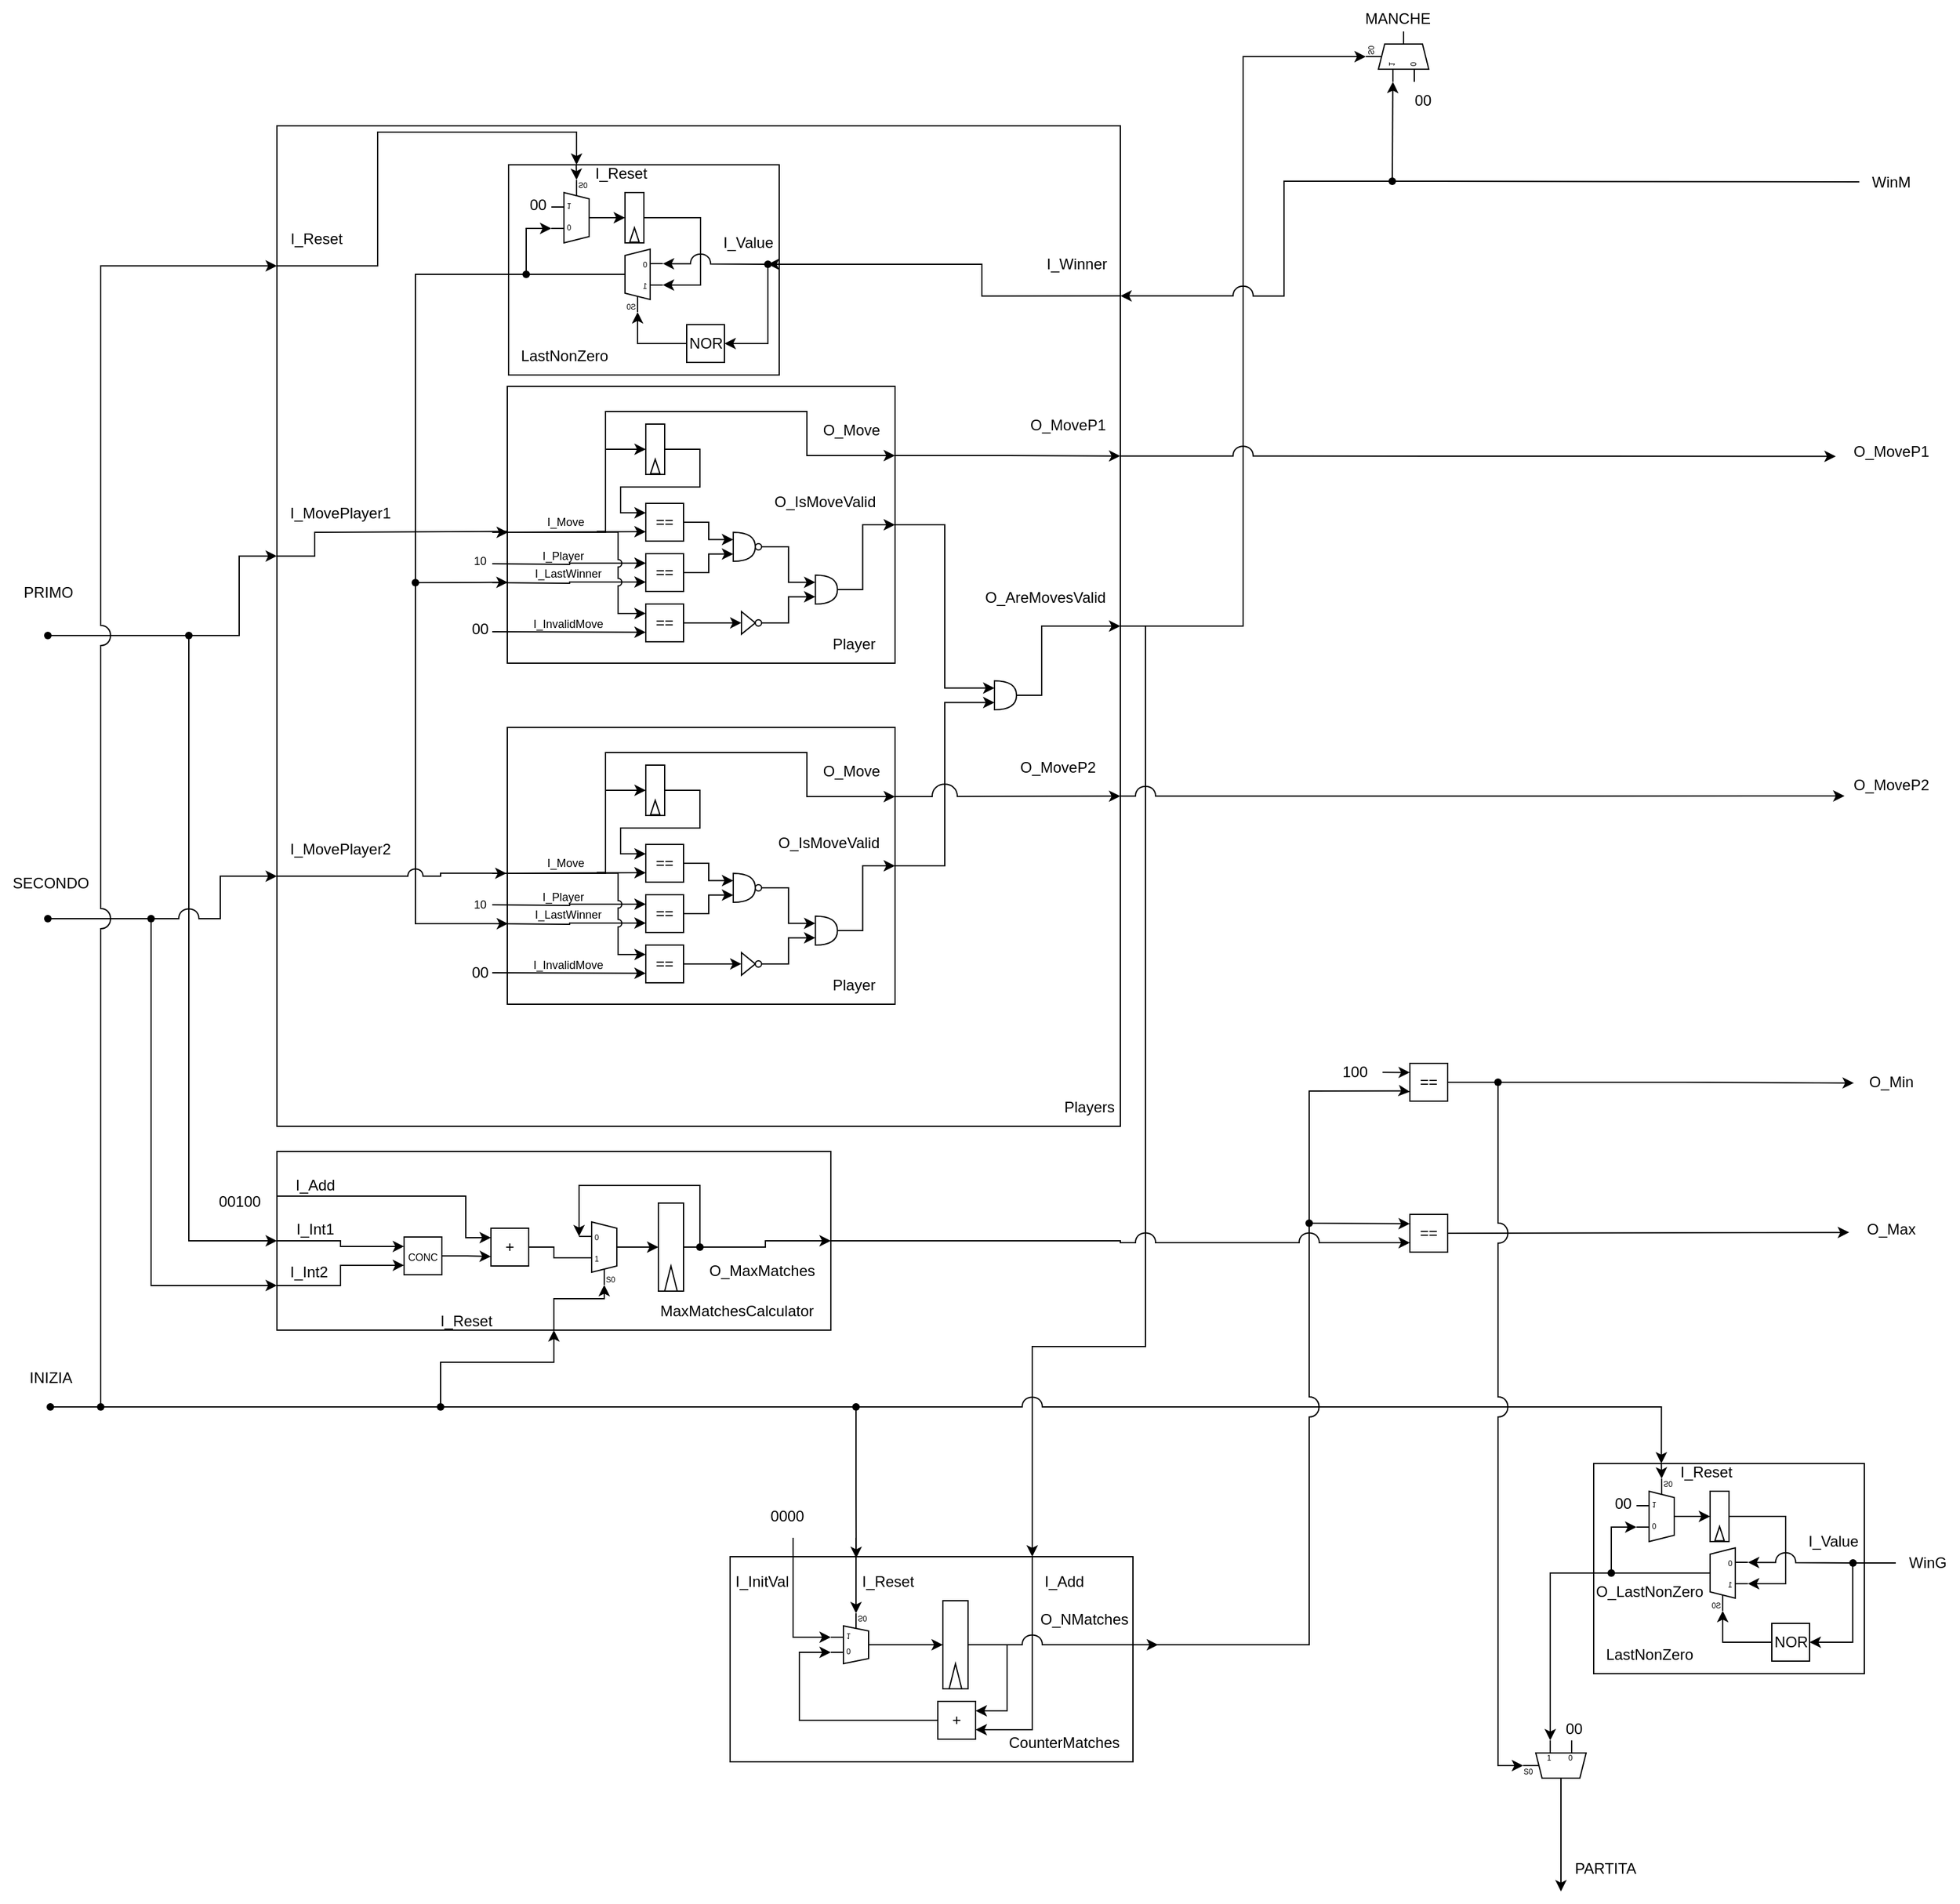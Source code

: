 <mxfile version="23.0.2" type="device">
  <diagram name="Page-1" id="hSZAetTDPi6Qr5ROreP3">
    <mxGraphModel dx="-550" dy="1021" grid="1" gridSize="10" guides="1" tooltips="1" connect="1" arrows="1" fold="1" page="0" pageScale="1" pageWidth="850" pageHeight="1100" background="none" math="0" shadow="0">
      <root>
        <mxCell id="0" />
        <mxCell id="1" parent="0" />
        <mxCell id="2Uuv6Jr3GKPPrzBkkDZs-182" value="" style="group" parent="1" vertex="1" connectable="0">
          <mxGeometry x="2170" y="-260" width="675" height="795" as="geometry" />
        </mxCell>
        <mxCell id="2Uuv6Jr3GKPPrzBkkDZs-156" value="" style="rounded=0;whiteSpace=wrap;html=1;labelBackgroundColor=none;align=center;verticalAlign=middle;fontFamily=Helvetica;fontSize=12;fontColor=default;fillColor=none;gradientColor=none;points=[[0,0,0,0,0],[0,0.14,0,0,0],[0,0.25,0,0,0],[0,0.29,0,0,0],[0,0.43,0,0,0],[0,0.5,0,0,0],[0,0.57,0,0,0],[0,0.71,0,0,0],[0,0.75,0,0,0],[0,0.86,0,0,0],[0,1,0,0,0],[0.25,0,0,0,0],[0.25,1,0,0,0],[0.5,0,0,0,0],[0.5,1,0,0,0],[0.75,0,0,0,0],[0.75,1,0,0,0],[1,0,0,0,0],[1,0.17,0,0,0],[1,0.25,0,0,0],[1,0.33,0,0,0],[1,0.5,0,0,0],[1,0.67,0,0,0],[1,0.75,0,0,0],[1,0.83,0,0,0],[1,1,0,0,0]];" parent="2Uuv6Jr3GKPPrzBkkDZs-182" vertex="1">
          <mxGeometry width="670" height="795" as="geometry" />
        </mxCell>
        <mxCell id="2Uuv6Jr3GKPPrzBkkDZs-90" value="" style="group" parent="2Uuv6Jr3GKPPrzBkkDZs-182" vertex="1" connectable="0">
          <mxGeometry x="171" y="478" width="325" height="220.0" as="geometry" />
        </mxCell>
        <mxCell id="2Uuv6Jr3GKPPrzBkkDZs-81" value="" style="rounded=0;whiteSpace=wrap;html=1;labelBackgroundColor=none;align=center;verticalAlign=middle;fontFamily=Helvetica;fontSize=12;fontColor=default;fillColor=none;gradientColor=none;" parent="2Uuv6Jr3GKPPrzBkkDZs-90" vertex="1">
          <mxGeometry x="12" width="308" height="220" as="geometry" />
        </mxCell>
        <mxCell id="2Uuv6Jr3GKPPrzBkkDZs-71" style="edgeStyle=orthogonalEdgeStyle;rounded=0;orthogonalLoop=1;jettySize=auto;html=1;fontFamily=Helvetica;fontSize=12;fontColor=default;entryX=0;entryY=0.75;entryDx=0;entryDy=0;" parent="2Uuv6Jr3GKPPrzBkkDZs-90" target="2Uuv6Jr3GKPPrzBkkDZs-41" edge="1">
          <mxGeometry relative="1" as="geometry">
            <mxPoint y="116" as="sourcePoint" />
            <Array as="points">
              <mxPoint x="122" y="116" />
            </Array>
          </mxGeometry>
        </mxCell>
        <mxCell id="2Uuv6Jr3GKPPrzBkkDZs-41" value="==" style="whiteSpace=wrap;html=1;aspect=fixed;labelBackgroundColor=none;" parent="2Uuv6Jr3GKPPrzBkkDZs-90" vertex="1">
          <mxGeometry x="122" y="93" width="30" height="30" as="geometry" />
        </mxCell>
        <mxCell id="2Uuv6Jr3GKPPrzBkkDZs-75" style="edgeStyle=orthogonalEdgeStyle;rounded=0;orthogonalLoop=1;jettySize=auto;html=1;fontFamily=Helvetica;fontSize=12;fontColor=default;entryX=0;entryY=0.75;entryDx=0;entryDy=0;" parent="2Uuv6Jr3GKPPrzBkkDZs-90" target="2Uuv6Jr3GKPPrzBkkDZs-42" edge="1">
          <mxGeometry relative="1" as="geometry">
            <mxPoint y="195" as="sourcePoint" />
          </mxGeometry>
        </mxCell>
        <mxCell id="2Uuv6Jr3GKPPrzBkkDZs-42" value="==" style="whiteSpace=wrap;html=1;aspect=fixed;labelBackgroundColor=none;" parent="2Uuv6Jr3GKPPrzBkkDZs-90" vertex="1">
          <mxGeometry x="122" y="172.96" width="30" height="30" as="geometry" />
        </mxCell>
        <mxCell id="2Uuv6Jr3GKPPrzBkkDZs-72" style="edgeStyle=orthogonalEdgeStyle;rounded=0;orthogonalLoop=1;jettySize=auto;html=1;fontFamily=Helvetica;fontSize=12;fontColor=default;entryX=0;entryY=0.25;entryDx=0;entryDy=0;" parent="2Uuv6Jr3GKPPrzBkkDZs-90" target="2Uuv6Jr3GKPPrzBkkDZs-43" edge="1">
          <mxGeometry relative="1" as="geometry">
            <mxPoint y="141" as="sourcePoint" />
          </mxGeometry>
        </mxCell>
        <mxCell id="2Uuv6Jr3GKPPrzBkkDZs-73" style="edgeStyle=orthogonalEdgeStyle;rounded=0;orthogonalLoop=1;jettySize=auto;html=1;fontFamily=Helvetica;fontSize=12;fontColor=default;entryX=0;entryY=0.75;entryDx=0;entryDy=0;" parent="2Uuv6Jr3GKPPrzBkkDZs-90" target="2Uuv6Jr3GKPPrzBkkDZs-43" edge="1">
          <mxGeometry relative="1" as="geometry">
            <mxPoint y="156" as="sourcePoint" />
          </mxGeometry>
        </mxCell>
        <mxCell id="2Uuv6Jr3GKPPrzBkkDZs-43" value="==" style="whiteSpace=wrap;html=1;aspect=fixed;labelBackgroundColor=none;" parent="2Uuv6Jr3GKPPrzBkkDZs-90" vertex="1">
          <mxGeometry x="122" y="133" width="30" height="30" as="geometry" />
        </mxCell>
        <mxCell id="2Uuv6Jr3GKPPrzBkkDZs-48" value="" style="group" parent="2Uuv6Jr3GKPPrzBkkDZs-90" vertex="1" connectable="0">
          <mxGeometry x="122.005" y="30" width="15" height="40" as="geometry" />
        </mxCell>
        <mxCell id="2Uuv6Jr3GKPPrzBkkDZs-46" value="" style="rounded=0;whiteSpace=wrap;html=1;rotation=-90;labelBackgroundColor=none;" parent="2Uuv6Jr3GKPPrzBkkDZs-48" vertex="1">
          <mxGeometry x="-12.5" y="12.5" width="40" height="15" as="geometry" />
        </mxCell>
        <mxCell id="2Uuv6Jr3GKPPrzBkkDZs-47" value="" style="triangle;whiteSpace=wrap;html=1;rotation=-90;labelBackgroundColor=none;" parent="2Uuv6Jr3GKPPrzBkkDZs-48" vertex="1">
          <mxGeometry x="1.786" y="29.95" width="11.429" height="7.5" as="geometry" />
        </mxCell>
        <mxCell id="2Uuv6Jr3GKPPrzBkkDZs-51" style="edgeStyle=orthogonalEdgeStyle;rounded=0;orthogonalLoop=1;jettySize=auto;html=1;exitX=1;exitY=0.5;exitDx=0;exitDy=0;entryX=0;entryY=0.25;entryDx=0;entryDy=0;entryPerimeter=0;" parent="2Uuv6Jr3GKPPrzBkkDZs-90" source="2Uuv6Jr3GKPPrzBkkDZs-41" target="2Uuv6Jr3GKPPrzBkkDZs-50" edge="1">
          <mxGeometry relative="1" as="geometry" />
        </mxCell>
        <mxCell id="2Uuv6Jr3GKPPrzBkkDZs-52" style="edgeStyle=orthogonalEdgeStyle;rounded=0;orthogonalLoop=1;jettySize=auto;html=1;entryX=0;entryY=0.75;entryDx=0;entryDy=0;entryPerimeter=0;" parent="2Uuv6Jr3GKPPrzBkkDZs-90" source="2Uuv6Jr3GKPPrzBkkDZs-43" target="2Uuv6Jr3GKPPrzBkkDZs-50" edge="1">
          <mxGeometry relative="1" as="geometry" />
        </mxCell>
        <mxCell id="2Uuv6Jr3GKPPrzBkkDZs-54" value="" style="group" parent="2Uuv6Jr3GKPPrzBkkDZs-90" vertex="1" connectable="0">
          <mxGeometry x="191.5" y="116" width="22.5" height="23" as="geometry" />
        </mxCell>
        <mxCell id="2Uuv6Jr3GKPPrzBkkDZs-50" value="" style="shape=or;whiteSpace=wrap;html=1;" parent="2Uuv6Jr3GKPPrzBkkDZs-54" vertex="1">
          <mxGeometry width="17.5" height="23" as="geometry" />
        </mxCell>
        <mxCell id="2Uuv6Jr3GKPPrzBkkDZs-53" value="" style="ellipse;whiteSpace=wrap;html=1;aspect=fixed;" parent="2Uuv6Jr3GKPPrzBkkDZs-54" vertex="1">
          <mxGeometry x="17.5" y="9" width="5" height="5" as="geometry" />
        </mxCell>
        <mxCell id="2Uuv6Jr3GKPPrzBkkDZs-57" value="" style="group" parent="2Uuv6Jr3GKPPrzBkkDZs-90" vertex="1" connectable="0">
          <mxGeometry x="198" y="178.98" width="16" height="17.96" as="geometry" />
        </mxCell>
        <mxCell id="2Uuv6Jr3GKPPrzBkkDZs-55" value="" style="triangle;whiteSpace=wrap;html=1;" parent="2Uuv6Jr3GKPPrzBkkDZs-57" vertex="1">
          <mxGeometry width="11" height="17.96" as="geometry" />
        </mxCell>
        <mxCell id="2Uuv6Jr3GKPPrzBkkDZs-56" value="" style="ellipse;whiteSpace=wrap;html=1;aspect=fixed;" parent="2Uuv6Jr3GKPPrzBkkDZs-57" vertex="1">
          <mxGeometry x="11" y="6.48" width="5" height="5" as="geometry" />
        </mxCell>
        <mxCell id="2Uuv6Jr3GKPPrzBkkDZs-86" style="edgeStyle=orthogonalEdgeStyle;rounded=0;orthogonalLoop=1;jettySize=auto;html=1;exitX=1;exitY=0.5;exitDx=0;exitDy=0;exitPerimeter=0;entryX=1;entryY=0.5;entryDx=0;entryDy=0;fontFamily=Helvetica;fontSize=12;fontColor=default;" parent="2Uuv6Jr3GKPPrzBkkDZs-90" source="2Uuv6Jr3GKPPrzBkkDZs-61" target="2Uuv6Jr3GKPPrzBkkDZs-81" edge="1">
          <mxGeometry relative="1" as="geometry" />
        </mxCell>
        <mxCell id="2Uuv6Jr3GKPPrzBkkDZs-61" value="" style="shape=or;whiteSpace=wrap;html=1;" parent="2Uuv6Jr3GKPPrzBkkDZs-90" vertex="1">
          <mxGeometry x="256.75" y="149.96" width="17.5" height="23" as="geometry" />
        </mxCell>
        <mxCell id="2Uuv6Jr3GKPPrzBkkDZs-63" style="edgeStyle=orthogonalEdgeStyle;rounded=0;orthogonalLoop=1;jettySize=auto;html=1;exitX=1;exitY=0.5;exitDx=0;exitDy=0;entryX=0;entryY=0.75;entryDx=0;entryDy=0;entryPerimeter=0;" parent="2Uuv6Jr3GKPPrzBkkDZs-90" source="2Uuv6Jr3GKPPrzBkkDZs-56" target="2Uuv6Jr3GKPPrzBkkDZs-61" edge="1">
          <mxGeometry relative="1" as="geometry" />
        </mxCell>
        <mxCell id="2Uuv6Jr3GKPPrzBkkDZs-64" style="edgeStyle=orthogonalEdgeStyle;rounded=0;orthogonalLoop=1;jettySize=auto;html=1;exitX=1;exitY=0.5;exitDx=0;exitDy=0;entryX=0;entryY=0.25;entryDx=0;entryDy=0;entryPerimeter=0;" parent="2Uuv6Jr3GKPPrzBkkDZs-90" source="2Uuv6Jr3GKPPrzBkkDZs-53" target="2Uuv6Jr3GKPPrzBkkDZs-61" edge="1">
          <mxGeometry relative="1" as="geometry" />
        </mxCell>
        <mxCell id="2Uuv6Jr3GKPPrzBkkDZs-65" style="edgeStyle=orthogonalEdgeStyle;rounded=0;orthogonalLoop=1;jettySize=auto;html=1;exitX=0.5;exitY=1;exitDx=0;exitDy=0;entryX=0;entryY=0.25;entryDx=0;entryDy=0;" parent="2Uuv6Jr3GKPPrzBkkDZs-90" source="2Uuv6Jr3GKPPrzBkkDZs-46" target="2Uuv6Jr3GKPPrzBkkDZs-41" edge="1">
          <mxGeometry relative="1" as="geometry">
            <Array as="points">
              <mxPoint x="165" y="50" />
              <mxPoint x="165" y="80" />
              <mxPoint x="102" y="80" />
              <mxPoint x="102" y="101" />
            </Array>
          </mxGeometry>
        </mxCell>
        <mxCell id="2Uuv6Jr3GKPPrzBkkDZs-66" value="&lt;font style=&quot;font-size: 9px;&quot;&gt;I_InvalidMove&lt;/font&gt;" style="text;html=1;align=center;verticalAlign=middle;resizable=0;points=[];autosize=0;strokeColor=none;fillColor=none;imageAspect=1;noLabel=0;perimeter=rectanglePerimeter;container=1;expand=1;comic=0;resizeWidth=0;resizeHeight=0;pointerEvents=1;" parent="2Uuv6Jr3GKPPrzBkkDZs-90" vertex="1">
          <mxGeometry x="25" y="181.48" width="70" height="12.96" as="geometry">
            <mxRectangle x="1820" y="770" width="110" height="30" as="alternateBounds" />
          </mxGeometry>
        </mxCell>
        <mxCell id="2Uuv6Jr3GKPPrzBkkDZs-68" value="&lt;font style=&quot;font-size: 9px;&quot;&gt;I_LastWinner&lt;/font&gt;" style="text;html=1;align=center;verticalAlign=middle;resizable=1;points=[];autosize=1;strokeColor=none;fillColor=none;labelBackgroundColor=none;" parent="2Uuv6Jr3GKPPrzBkkDZs-90" vertex="1">
          <mxGeometry x="20" y="141.24" width="80" height="13.52" as="geometry" />
        </mxCell>
        <mxCell id="2Uuv6Jr3GKPPrzBkkDZs-69" value="&lt;font style=&quot;font-size: 9px;&quot;&gt;I_Player&lt;/font&gt;" style="text;html=1;align=center;verticalAlign=middle;resizable=1;points=[];autosize=1;strokeColor=none;fillColor=none;movable=1;rotatable=1;deletable=1;editable=1;locked=0;connectable=1;labelBackgroundColor=none;" parent="2Uuv6Jr3GKPPrzBkkDZs-90" vertex="1">
          <mxGeometry x="26" y="127" width="60" height="13" as="geometry" />
        </mxCell>
        <mxCell id="2Uuv6Jr3GKPPrzBkkDZs-77" style="edgeStyle=orthogonalEdgeStyle;rounded=0;orthogonalLoop=1;jettySize=auto;html=1;entryX=0.5;entryY=0;entryDx=0;entryDy=0;fontFamily=Helvetica;fontSize=12;fontColor=default;exitX=1.001;exitY=0.958;exitDx=0;exitDy=0;exitPerimeter=0;" parent="2Uuv6Jr3GKPPrzBkkDZs-90" source="2Uuv6Jr3GKPPrzBkkDZs-70" target="2Uuv6Jr3GKPPrzBkkDZs-46" edge="1">
          <mxGeometry relative="1" as="geometry">
            <Array as="points">
              <mxPoint x="90" y="115" />
              <mxPoint x="90" y="50" />
            </Array>
          </mxGeometry>
        </mxCell>
        <mxCell id="2Uuv6Jr3GKPPrzBkkDZs-70" value="&lt;font style=&quot;font-size: 9px;&quot;&gt;I_Move&lt;/font&gt;" style="text;html=1;align=center;verticalAlign=middle;resizable=1;points=[];autosize=1;strokeColor=none;fillColor=none;fontSize=12;fontFamily=Helvetica;fontColor=default;" parent="2Uuv6Jr3GKPPrzBkkDZs-90" vertex="1">
          <mxGeometry x="33" y="97" width="50" height="19" as="geometry" />
        </mxCell>
        <mxCell id="2Uuv6Jr3GKPPrzBkkDZs-74" style="edgeStyle=orthogonalEdgeStyle;rounded=0;orthogonalLoop=1;jettySize=auto;html=1;exitX=1.008;exitY=0.991;exitDx=0;exitDy=0;fontFamily=Helvetica;fontSize=12;fontColor=default;entryX=0;entryY=0.25;entryDx=0;entryDy=0;exitPerimeter=0;jumpStyle=arc;shadow=0;arcSize=20;anchorPointDirection=1;snapToPoint=0;fixDash=0;metaEdit=0;backgroundOutline=0;bendable=1;movable=1;cloneable=1;deletable=1;noJump=0;flowAnimation=0;ignoreEdge=0;orthogonal=0;enumerate=0;comic=0;strokeColor=default;strokeWidth=1;jumpSize=6;" parent="2Uuv6Jr3GKPPrzBkkDZs-90" source="2Uuv6Jr3GKPPrzBkkDZs-70" target="2Uuv6Jr3GKPPrzBkkDZs-42" edge="1">
          <mxGeometry relative="1" as="geometry">
            <mxPoint x="10" y="170" as="sourcePoint" />
            <Array as="points">
              <mxPoint x="100" y="116" />
              <mxPoint x="100" y="180" />
            </Array>
          </mxGeometry>
        </mxCell>
        <mxCell id="2Uuv6Jr3GKPPrzBkkDZs-79" value="" style="rounded=0;whiteSpace=wrap;html=1;labelBackgroundColor=none;align=center;verticalAlign=middle;fontFamily=Helvetica;fontSize=12;fontColor=default;fillColor=none;gradientColor=none;" parent="2Uuv6Jr3GKPPrzBkkDZs-90" vertex="1">
          <mxGeometry x="0.25" y="107.04" height="9.96" as="geometry" />
        </mxCell>
        <mxCell id="2Uuv6Jr3GKPPrzBkkDZs-87" value="O_IsMoveValid" style="text;html=1;align=center;verticalAlign=middle;resizable=0;points=[];autosize=1;strokeColor=none;fillColor=none;fontSize=12;fontFamily=Helvetica;fontColor=default;" parent="2Uuv6Jr3GKPPrzBkkDZs-90" vertex="1">
          <mxGeometry x="216.75" y="77.04" width="100" height="30" as="geometry" />
        </mxCell>
        <mxCell id="2Uuv6Jr3GKPPrzBkkDZs-59" style="edgeStyle=orthogonalEdgeStyle;rounded=0;orthogonalLoop=1;jettySize=auto;html=1;exitX=1;exitY=0.5;exitDx=0;exitDy=0;entryX=0;entryY=0.5;entryDx=0;entryDy=0;" parent="2Uuv6Jr3GKPPrzBkkDZs-90" source="2Uuv6Jr3GKPPrzBkkDZs-42" target="2Uuv6Jr3GKPPrzBkkDZs-55" edge="1">
          <mxGeometry relative="1" as="geometry" />
        </mxCell>
        <mxCell id="2Uuv6Jr3GKPPrzBkkDZs-88" style="edgeStyle=orthogonalEdgeStyle;rounded=0;orthogonalLoop=1;jettySize=auto;html=1;exitX=0;exitY=0.486;exitDx=0;exitDy=0;entryX=1;entryY=0.25;entryDx=0;entryDy=0;fontFamily=Helvetica;fontSize=12;fontColor=default;exitPerimeter=0;" parent="2Uuv6Jr3GKPPrzBkkDZs-90" source="2Uuv6Jr3GKPPrzBkkDZs-81" target="2Uuv6Jr3GKPPrzBkkDZs-81" edge="1">
          <mxGeometry relative="1" as="geometry">
            <Array as="points">
              <mxPoint x="12" y="116" />
              <mxPoint x="90" y="116" />
              <mxPoint x="90" y="20" />
              <mxPoint x="250" y="20" />
              <mxPoint x="250" y="55" />
            </Array>
          </mxGeometry>
        </mxCell>
        <mxCell id="2Uuv6Jr3GKPPrzBkkDZs-89" value="O_Move" style="text;html=1;align=center;verticalAlign=middle;resizable=0;points=[];autosize=1;strokeColor=none;fillColor=none;fontSize=12;fontFamily=Helvetica;fontColor=default;" parent="2Uuv6Jr3GKPPrzBkkDZs-90" vertex="1">
          <mxGeometry x="250" y="20" width="70" height="30" as="geometry" />
        </mxCell>
        <mxCell id="2Uuv6Jr3GKPPrzBkkDZs-91" value="Player" style="text;html=1;align=center;verticalAlign=middle;resizable=0;points=[];autosize=1;strokeColor=none;fillColor=none;fontSize=12;fontFamily=Helvetica;fontColor=default;" parent="2Uuv6Jr3GKPPrzBkkDZs-90" vertex="1">
          <mxGeometry x="256.75" y="190.0" width="60" height="30" as="geometry" />
        </mxCell>
        <mxCell id="2Uuv6Jr3GKPPrzBkkDZs-92" value="" style="group" parent="2Uuv6Jr3GKPPrzBkkDZs-182" vertex="1" connectable="0">
          <mxGeometry x="171" y="207.0" width="325" height="221.0" as="geometry" />
        </mxCell>
        <mxCell id="2Uuv6Jr3GKPPrzBkkDZs-93" value="" style="rounded=0;whiteSpace=wrap;html=1;labelBackgroundColor=none;align=center;verticalAlign=middle;fontFamily=Helvetica;fontSize=12;fontColor=default;fillColor=none;gradientColor=none;" parent="2Uuv6Jr3GKPPrzBkkDZs-92" vertex="1">
          <mxGeometry x="12" width="308" height="220" as="geometry" />
        </mxCell>
        <mxCell id="2Uuv6Jr3GKPPrzBkkDZs-94" style="edgeStyle=orthogonalEdgeStyle;rounded=0;orthogonalLoop=1;jettySize=auto;html=1;fontFamily=Helvetica;fontSize=12;fontColor=default;entryX=0;entryY=0.75;entryDx=0;entryDy=0;" parent="2Uuv6Jr3GKPPrzBkkDZs-92" target="2Uuv6Jr3GKPPrzBkkDZs-95" edge="1">
          <mxGeometry relative="1" as="geometry">
            <mxPoint y="116" as="sourcePoint" />
            <Array as="points">
              <mxPoint x="122" y="116" />
            </Array>
          </mxGeometry>
        </mxCell>
        <mxCell id="2Uuv6Jr3GKPPrzBkkDZs-95" value="==" style="whiteSpace=wrap;html=1;aspect=fixed;labelBackgroundColor=none;" parent="2Uuv6Jr3GKPPrzBkkDZs-92" vertex="1">
          <mxGeometry x="122" y="93" width="30" height="30" as="geometry" />
        </mxCell>
        <mxCell id="2Uuv6Jr3GKPPrzBkkDZs-96" style="edgeStyle=orthogonalEdgeStyle;rounded=0;orthogonalLoop=1;jettySize=auto;html=1;fontFamily=Helvetica;fontSize=12;fontColor=default;entryX=0;entryY=0.75;entryDx=0;entryDy=0;" parent="2Uuv6Jr3GKPPrzBkkDZs-92" target="2Uuv6Jr3GKPPrzBkkDZs-97" edge="1">
          <mxGeometry relative="1" as="geometry">
            <mxPoint y="195" as="sourcePoint" />
          </mxGeometry>
        </mxCell>
        <mxCell id="2Uuv6Jr3GKPPrzBkkDZs-97" value="==" style="whiteSpace=wrap;html=1;aspect=fixed;labelBackgroundColor=none;" parent="2Uuv6Jr3GKPPrzBkkDZs-92" vertex="1">
          <mxGeometry x="122" y="172.96" width="30" height="30" as="geometry" />
        </mxCell>
        <mxCell id="2Uuv6Jr3GKPPrzBkkDZs-98" style="edgeStyle=orthogonalEdgeStyle;rounded=0;orthogonalLoop=1;jettySize=auto;html=1;fontFamily=Helvetica;fontSize=12;fontColor=default;entryX=0;entryY=0.25;entryDx=0;entryDy=0;" parent="2Uuv6Jr3GKPPrzBkkDZs-92" target="2Uuv6Jr3GKPPrzBkkDZs-100" edge="1">
          <mxGeometry relative="1" as="geometry">
            <mxPoint y="141" as="sourcePoint" />
          </mxGeometry>
        </mxCell>
        <mxCell id="2Uuv6Jr3GKPPrzBkkDZs-99" style="edgeStyle=orthogonalEdgeStyle;rounded=0;orthogonalLoop=1;jettySize=auto;html=1;fontFamily=Helvetica;fontSize=12;fontColor=default;entryX=0;entryY=0.75;entryDx=0;entryDy=0;" parent="2Uuv6Jr3GKPPrzBkkDZs-92" target="2Uuv6Jr3GKPPrzBkkDZs-100" edge="1">
          <mxGeometry relative="1" as="geometry">
            <mxPoint y="156" as="sourcePoint" />
          </mxGeometry>
        </mxCell>
        <mxCell id="2Uuv6Jr3GKPPrzBkkDZs-100" value="==" style="whiteSpace=wrap;html=1;aspect=fixed;labelBackgroundColor=none;" parent="2Uuv6Jr3GKPPrzBkkDZs-92" vertex="1">
          <mxGeometry x="122" y="133" width="30" height="30" as="geometry" />
        </mxCell>
        <mxCell id="2Uuv6Jr3GKPPrzBkkDZs-101" value="" style="group" parent="2Uuv6Jr3GKPPrzBkkDZs-92" vertex="1" connectable="0">
          <mxGeometry x="122.005" y="30" width="15" height="40" as="geometry" />
        </mxCell>
        <mxCell id="2Uuv6Jr3GKPPrzBkkDZs-102" value="" style="rounded=0;whiteSpace=wrap;html=1;rotation=-90;labelBackgroundColor=none;" parent="2Uuv6Jr3GKPPrzBkkDZs-101" vertex="1">
          <mxGeometry x="-12.5" y="12.5" width="40" height="15" as="geometry" />
        </mxCell>
        <mxCell id="2Uuv6Jr3GKPPrzBkkDZs-103" value="" style="triangle;whiteSpace=wrap;html=1;rotation=-90;labelBackgroundColor=none;" parent="2Uuv6Jr3GKPPrzBkkDZs-101" vertex="1">
          <mxGeometry x="1.786" y="29.95" width="11.429" height="7.5" as="geometry" />
        </mxCell>
        <mxCell id="2Uuv6Jr3GKPPrzBkkDZs-104" style="edgeStyle=orthogonalEdgeStyle;rounded=0;orthogonalLoop=1;jettySize=auto;html=1;exitX=1;exitY=0.5;exitDx=0;exitDy=0;entryX=0;entryY=0.25;entryDx=0;entryDy=0;entryPerimeter=0;" parent="2Uuv6Jr3GKPPrzBkkDZs-92" source="2Uuv6Jr3GKPPrzBkkDZs-95" target="2Uuv6Jr3GKPPrzBkkDZs-107" edge="1">
          <mxGeometry relative="1" as="geometry" />
        </mxCell>
        <mxCell id="2Uuv6Jr3GKPPrzBkkDZs-105" style="edgeStyle=orthogonalEdgeStyle;rounded=0;orthogonalLoop=1;jettySize=auto;html=1;entryX=0;entryY=0.75;entryDx=0;entryDy=0;entryPerimeter=0;" parent="2Uuv6Jr3GKPPrzBkkDZs-92" source="2Uuv6Jr3GKPPrzBkkDZs-100" target="2Uuv6Jr3GKPPrzBkkDZs-107" edge="1">
          <mxGeometry relative="1" as="geometry" />
        </mxCell>
        <mxCell id="2Uuv6Jr3GKPPrzBkkDZs-106" value="" style="group" parent="2Uuv6Jr3GKPPrzBkkDZs-92" vertex="1" connectable="0">
          <mxGeometry x="191.5" y="116" width="22.5" height="23" as="geometry" />
        </mxCell>
        <mxCell id="2Uuv6Jr3GKPPrzBkkDZs-107" value="" style="shape=or;whiteSpace=wrap;html=1;" parent="2Uuv6Jr3GKPPrzBkkDZs-106" vertex="1">
          <mxGeometry width="17.5" height="23" as="geometry" />
        </mxCell>
        <mxCell id="2Uuv6Jr3GKPPrzBkkDZs-108" value="" style="ellipse;whiteSpace=wrap;html=1;aspect=fixed;" parent="2Uuv6Jr3GKPPrzBkkDZs-106" vertex="1">
          <mxGeometry x="17.5" y="9" width="5" height="5" as="geometry" />
        </mxCell>
        <mxCell id="2Uuv6Jr3GKPPrzBkkDZs-109" value="" style="group" parent="2Uuv6Jr3GKPPrzBkkDZs-92" vertex="1" connectable="0">
          <mxGeometry x="198" y="178.98" width="16" height="17.96" as="geometry" />
        </mxCell>
        <mxCell id="2Uuv6Jr3GKPPrzBkkDZs-110" value="" style="triangle;whiteSpace=wrap;html=1;" parent="2Uuv6Jr3GKPPrzBkkDZs-109" vertex="1">
          <mxGeometry width="11" height="17.96" as="geometry" />
        </mxCell>
        <mxCell id="2Uuv6Jr3GKPPrzBkkDZs-111" value="" style="ellipse;whiteSpace=wrap;html=1;aspect=fixed;" parent="2Uuv6Jr3GKPPrzBkkDZs-109" vertex="1">
          <mxGeometry x="11" y="6.48" width="5" height="5" as="geometry" />
        </mxCell>
        <mxCell id="2Uuv6Jr3GKPPrzBkkDZs-112" style="edgeStyle=orthogonalEdgeStyle;rounded=0;orthogonalLoop=1;jettySize=auto;html=1;exitX=1;exitY=0.5;exitDx=0;exitDy=0;exitPerimeter=0;entryX=1;entryY=0.5;entryDx=0;entryDy=0;fontFamily=Helvetica;fontSize=12;fontColor=default;" parent="2Uuv6Jr3GKPPrzBkkDZs-92" source="2Uuv6Jr3GKPPrzBkkDZs-113" target="2Uuv6Jr3GKPPrzBkkDZs-93" edge="1">
          <mxGeometry relative="1" as="geometry" />
        </mxCell>
        <mxCell id="2Uuv6Jr3GKPPrzBkkDZs-113" value="" style="shape=or;whiteSpace=wrap;html=1;" parent="2Uuv6Jr3GKPPrzBkkDZs-92" vertex="1">
          <mxGeometry x="256.75" y="149.96" width="17.5" height="23" as="geometry" />
        </mxCell>
        <mxCell id="2Uuv6Jr3GKPPrzBkkDZs-114" style="edgeStyle=orthogonalEdgeStyle;rounded=0;orthogonalLoop=1;jettySize=auto;html=1;exitX=1;exitY=0.5;exitDx=0;exitDy=0;entryX=0;entryY=0.75;entryDx=0;entryDy=0;entryPerimeter=0;" parent="2Uuv6Jr3GKPPrzBkkDZs-92" source="2Uuv6Jr3GKPPrzBkkDZs-111" target="2Uuv6Jr3GKPPrzBkkDZs-113" edge="1">
          <mxGeometry relative="1" as="geometry" />
        </mxCell>
        <mxCell id="2Uuv6Jr3GKPPrzBkkDZs-115" style="edgeStyle=orthogonalEdgeStyle;rounded=0;orthogonalLoop=1;jettySize=auto;html=1;exitX=1;exitY=0.5;exitDx=0;exitDy=0;entryX=0;entryY=0.25;entryDx=0;entryDy=0;entryPerimeter=0;" parent="2Uuv6Jr3GKPPrzBkkDZs-92" source="2Uuv6Jr3GKPPrzBkkDZs-108" target="2Uuv6Jr3GKPPrzBkkDZs-113" edge="1">
          <mxGeometry relative="1" as="geometry" />
        </mxCell>
        <mxCell id="2Uuv6Jr3GKPPrzBkkDZs-116" style="edgeStyle=orthogonalEdgeStyle;rounded=0;orthogonalLoop=1;jettySize=auto;html=1;exitX=0.5;exitY=1;exitDx=0;exitDy=0;entryX=0;entryY=0.25;entryDx=0;entryDy=0;" parent="2Uuv6Jr3GKPPrzBkkDZs-92" source="2Uuv6Jr3GKPPrzBkkDZs-102" target="2Uuv6Jr3GKPPrzBkkDZs-95" edge="1">
          <mxGeometry relative="1" as="geometry">
            <Array as="points">
              <mxPoint x="165" y="50" />
              <mxPoint x="165" y="80" />
              <mxPoint x="102" y="80" />
              <mxPoint x="102" y="101" />
            </Array>
          </mxGeometry>
        </mxCell>
        <mxCell id="2Uuv6Jr3GKPPrzBkkDZs-117" value="&lt;font style=&quot;font-size: 9px;&quot;&gt;I_InvalidMove&lt;/font&gt;" style="text;html=1;align=center;verticalAlign=middle;resizable=0;points=[];autosize=0;strokeColor=none;fillColor=none;imageAspect=1;noLabel=0;perimeter=rectanglePerimeter;container=1;expand=1;comic=0;resizeWidth=0;resizeHeight=0;pointerEvents=1;" parent="2Uuv6Jr3GKPPrzBkkDZs-92" vertex="1">
          <mxGeometry x="25" y="181.48" width="70" height="12.96" as="geometry">
            <mxRectangle x="1820" y="770" width="110" height="30" as="alternateBounds" />
          </mxGeometry>
        </mxCell>
        <mxCell id="2Uuv6Jr3GKPPrzBkkDZs-118" value="&lt;font style=&quot;font-size: 9px;&quot;&gt;I_LastWinner&lt;/font&gt;" style="text;html=1;align=center;verticalAlign=middle;resizable=1;points=[];autosize=1;strokeColor=none;fillColor=none;labelBackgroundColor=none;" parent="2Uuv6Jr3GKPPrzBkkDZs-92" vertex="1">
          <mxGeometry x="20" y="141.24" width="80" height="13.52" as="geometry" />
        </mxCell>
        <mxCell id="2Uuv6Jr3GKPPrzBkkDZs-119" value="&lt;font style=&quot;font-size: 9px;&quot;&gt;I_Player&lt;/font&gt;" style="text;html=1;align=center;verticalAlign=middle;resizable=1;points=[];autosize=1;strokeColor=none;fillColor=none;movable=1;rotatable=1;deletable=1;editable=1;locked=0;connectable=1;labelBackgroundColor=none;" parent="2Uuv6Jr3GKPPrzBkkDZs-92" vertex="1">
          <mxGeometry x="26" y="127" width="60" height="13" as="geometry" />
        </mxCell>
        <mxCell id="2Uuv6Jr3GKPPrzBkkDZs-120" style="edgeStyle=orthogonalEdgeStyle;rounded=0;orthogonalLoop=1;jettySize=auto;html=1;entryX=0.5;entryY=0;entryDx=0;entryDy=0;fontFamily=Helvetica;fontSize=12;fontColor=default;exitX=1.001;exitY=0.958;exitDx=0;exitDy=0;exitPerimeter=0;" parent="2Uuv6Jr3GKPPrzBkkDZs-92" source="2Uuv6Jr3GKPPrzBkkDZs-121" target="2Uuv6Jr3GKPPrzBkkDZs-102" edge="1">
          <mxGeometry relative="1" as="geometry">
            <Array as="points">
              <mxPoint x="90" y="115" />
              <mxPoint x="90" y="50" />
            </Array>
          </mxGeometry>
        </mxCell>
        <mxCell id="2Uuv6Jr3GKPPrzBkkDZs-121" value="&lt;font style=&quot;font-size: 9px;&quot;&gt;I_Move&lt;/font&gt;" style="text;html=1;align=center;verticalAlign=middle;resizable=1;points=[];autosize=1;strokeColor=none;fillColor=none;fontSize=12;fontFamily=Helvetica;fontColor=default;" parent="2Uuv6Jr3GKPPrzBkkDZs-92" vertex="1">
          <mxGeometry x="33" y="97" width="50" height="19" as="geometry" />
        </mxCell>
        <mxCell id="2Uuv6Jr3GKPPrzBkkDZs-122" style="edgeStyle=orthogonalEdgeStyle;rounded=0;orthogonalLoop=1;jettySize=auto;html=1;exitX=1.008;exitY=0.991;exitDx=0;exitDy=0;fontFamily=Helvetica;fontSize=12;fontColor=default;entryX=0;entryY=0.25;entryDx=0;entryDy=0;exitPerimeter=0;jumpStyle=arc;shadow=0;arcSize=20;anchorPointDirection=1;snapToPoint=0;fixDash=0;metaEdit=0;backgroundOutline=0;bendable=1;movable=1;cloneable=1;deletable=1;noJump=0;flowAnimation=0;ignoreEdge=0;orthogonal=0;enumerate=0;comic=0;strokeColor=default;strokeWidth=1;jumpSize=6;" parent="2Uuv6Jr3GKPPrzBkkDZs-92" source="2Uuv6Jr3GKPPrzBkkDZs-121" target="2Uuv6Jr3GKPPrzBkkDZs-97" edge="1">
          <mxGeometry relative="1" as="geometry">
            <mxPoint x="10" y="170" as="sourcePoint" />
            <Array as="points">
              <mxPoint x="100" y="116" />
              <mxPoint x="100" y="180" />
            </Array>
          </mxGeometry>
        </mxCell>
        <mxCell id="2Uuv6Jr3GKPPrzBkkDZs-123" value="" style="rounded=0;whiteSpace=wrap;html=1;labelBackgroundColor=none;align=center;verticalAlign=middle;fontFamily=Helvetica;fontSize=12;fontColor=default;fillColor=none;gradientColor=none;" parent="2Uuv6Jr3GKPPrzBkkDZs-92" vertex="1">
          <mxGeometry x="0.25" y="107.04" height="9.96" as="geometry" />
        </mxCell>
        <mxCell id="2Uuv6Jr3GKPPrzBkkDZs-124" value="O_IsMoveValid" style="text;html=1;align=center;verticalAlign=middle;resizable=0;points=[];autosize=1;strokeColor=none;fillColor=none;fontSize=12;fontFamily=Helvetica;fontColor=default;" parent="2Uuv6Jr3GKPPrzBkkDZs-92" vertex="1">
          <mxGeometry x="214" y="77.04" width="100" height="30" as="geometry" />
        </mxCell>
        <mxCell id="2Uuv6Jr3GKPPrzBkkDZs-125" style="edgeStyle=orthogonalEdgeStyle;rounded=0;orthogonalLoop=1;jettySize=auto;html=1;exitX=1;exitY=0.5;exitDx=0;exitDy=0;entryX=0;entryY=0.5;entryDx=0;entryDy=0;" parent="2Uuv6Jr3GKPPrzBkkDZs-92" source="2Uuv6Jr3GKPPrzBkkDZs-97" target="2Uuv6Jr3GKPPrzBkkDZs-110" edge="1">
          <mxGeometry relative="1" as="geometry" />
        </mxCell>
        <mxCell id="2Uuv6Jr3GKPPrzBkkDZs-126" style="edgeStyle=orthogonalEdgeStyle;rounded=0;orthogonalLoop=1;jettySize=auto;html=1;exitX=0;exitY=0.486;exitDx=0;exitDy=0;entryX=1;entryY=0.25;entryDx=0;entryDy=0;fontFamily=Helvetica;fontSize=12;fontColor=default;exitPerimeter=0;" parent="2Uuv6Jr3GKPPrzBkkDZs-92" source="2Uuv6Jr3GKPPrzBkkDZs-93" target="2Uuv6Jr3GKPPrzBkkDZs-93" edge="1">
          <mxGeometry relative="1" as="geometry">
            <Array as="points">
              <mxPoint x="12" y="116" />
              <mxPoint x="90" y="116" />
              <mxPoint x="90" y="20" />
              <mxPoint x="250" y="20" />
              <mxPoint x="250" y="55" />
            </Array>
          </mxGeometry>
        </mxCell>
        <mxCell id="2Uuv6Jr3GKPPrzBkkDZs-127" value="O_Move" style="text;html=1;align=center;verticalAlign=middle;resizable=0;points=[];autosize=1;strokeColor=none;fillColor=none;fontSize=12;fontFamily=Helvetica;fontColor=default;" parent="2Uuv6Jr3GKPPrzBkkDZs-92" vertex="1">
          <mxGeometry x="250" y="20" width="70" height="30" as="geometry" />
        </mxCell>
        <mxCell id="2Uuv6Jr3GKPPrzBkkDZs-128" value="Player" style="text;html=1;align=center;verticalAlign=middle;resizable=0;points=[];autosize=1;strokeColor=none;fillColor=none;fontSize=12;fontFamily=Helvetica;fontColor=default;" parent="2Uuv6Jr3GKPPrzBkkDZs-92" vertex="1">
          <mxGeometry x="256.75" y="190.0" width="60" height="30" as="geometry" />
        </mxCell>
        <mxCell id="2Uuv6Jr3GKPPrzBkkDZs-152" value="" style="shape=or;whiteSpace=wrap;html=1;" parent="2Uuv6Jr3GKPPrzBkkDZs-182" vertex="1">
          <mxGeometry x="570" y="441" width="17.5" height="23" as="geometry" />
        </mxCell>
        <mxCell id="2Uuv6Jr3GKPPrzBkkDZs-153" style="edgeStyle=orthogonalEdgeStyle;rounded=0;orthogonalLoop=1;jettySize=auto;html=1;exitX=1;exitY=0.5;exitDx=0;exitDy=0;fontFamily=Helvetica;fontSize=12;fontColor=default;entryX=0;entryY=0.25;entryDx=0;entryDy=0;entryPerimeter=0;" parent="2Uuv6Jr3GKPPrzBkkDZs-182" source="2Uuv6Jr3GKPPrzBkkDZs-93" target="2Uuv6Jr3GKPPrzBkkDZs-152" edge="1">
          <mxGeometry relative="1" as="geometry">
            <mxPoint x="530" y="375" as="sourcePoint" />
          </mxGeometry>
        </mxCell>
        <mxCell id="2Uuv6Jr3GKPPrzBkkDZs-154" style="edgeStyle=orthogonalEdgeStyle;rounded=0;orthogonalLoop=1;jettySize=auto;html=1;exitX=1;exitY=0.5;exitDx=0;exitDy=0;entryX=0;entryY=0.75;entryDx=0;entryDy=0;entryPerimeter=0;fontFamily=Helvetica;fontSize=12;fontColor=default;" parent="2Uuv6Jr3GKPPrzBkkDZs-182" source="2Uuv6Jr3GKPPrzBkkDZs-81" target="2Uuv6Jr3GKPPrzBkkDZs-152" edge="1">
          <mxGeometry relative="1" as="geometry" />
        </mxCell>
        <mxCell id="2Uuv6Jr3GKPPrzBkkDZs-157" style="edgeStyle=orthogonalEdgeStyle;rounded=0;orthogonalLoop=1;jettySize=auto;html=1;exitX=1;exitY=0.5;exitDx=0;exitDy=0;exitPerimeter=0;entryX=1;entryY=0.5;entryDx=0;entryDy=0;entryPerimeter=0;fontFamily=Helvetica;fontSize=12;fontColor=default;" parent="2Uuv6Jr3GKPPrzBkkDZs-182" source="2Uuv6Jr3GKPPrzBkkDZs-152" target="2Uuv6Jr3GKPPrzBkkDZs-156" edge="1">
          <mxGeometry relative="1" as="geometry" />
        </mxCell>
        <mxCell id="2Uuv6Jr3GKPPrzBkkDZs-158" style="edgeStyle=elbowEdgeStyle;rounded=0;orthogonalLoop=1;jettySize=auto;html=1;exitX=1;exitY=0.25;exitDx=0;exitDy=0;entryX=1;entryY=0.33;entryDx=0;entryDy=0;entryPerimeter=0;fontFamily=Helvetica;fontSize=12;fontColor=default;" parent="2Uuv6Jr3GKPPrzBkkDZs-182" source="2Uuv6Jr3GKPPrzBkkDZs-93" target="2Uuv6Jr3GKPPrzBkkDZs-156" edge="1">
          <mxGeometry relative="1" as="geometry" />
        </mxCell>
        <mxCell id="2Uuv6Jr3GKPPrzBkkDZs-159" style="edgeStyle=elbowEdgeStyle;rounded=0;orthogonalLoop=1;jettySize=auto;html=1;exitX=1;exitY=0.25;exitDx=0;exitDy=0;entryX=1;entryY=0.67;entryDx=0;entryDy=0;entryPerimeter=0;fontFamily=Helvetica;fontSize=12;fontColor=default;endSize=6;jumpStyle=arc;jumpSize=20;" parent="2Uuv6Jr3GKPPrzBkkDZs-182" source="2Uuv6Jr3GKPPrzBkkDZs-81" target="2Uuv6Jr3GKPPrzBkkDZs-156" edge="1">
          <mxGeometry relative="1" as="geometry" />
        </mxCell>
        <mxCell id="2Uuv6Jr3GKPPrzBkkDZs-162" value="I_Winner" style="text;html=1;align=center;verticalAlign=middle;resizable=0;points=[];autosize=1;strokeColor=none;fillColor=none;fontSize=12;fontFamily=Helvetica;fontColor=default;" parent="2Uuv6Jr3GKPPrzBkkDZs-182" vertex="1">
          <mxGeometry x="600" y="95" width="70" height="30" as="geometry" />
        </mxCell>
        <mxCell id="2Uuv6Jr3GKPPrzBkkDZs-164" style="edgeStyle=orthogonalEdgeStyle;rounded=0;orthogonalLoop=1;jettySize=auto;html=1;entryX=0.001;entryY=0.708;entryDx=0;entryDy=0;entryPerimeter=0;fontFamily=Helvetica;fontSize=12;fontColor=default;" parent="2Uuv6Jr3GKPPrzBkkDZs-182" source="2Uuv6Jr3GKPPrzBkkDZs-174" target="2Uuv6Jr3GKPPrzBkkDZs-93" edge="1">
          <mxGeometry relative="1" as="geometry">
            <Array as="points">
              <mxPoint x="110" y="363" />
            </Array>
          </mxGeometry>
        </mxCell>
        <mxCell id="2Uuv6Jr3GKPPrzBkkDZs-165" style="edgeStyle=orthogonalEdgeStyle;rounded=0;orthogonalLoop=1;jettySize=auto;html=1;exitDx=0;exitDy=0;entryX=0.002;entryY=0.709;entryDx=0;entryDy=0;entryPerimeter=0;fontFamily=Helvetica;fontSize=12;fontColor=default;exitPerimeter=0;startArrow=none;startFill=0;sourcePerimeterSpacing=11;startSize=10;" parent="2Uuv6Jr3GKPPrzBkkDZs-182" source="2Uuv6Jr3GKPPrzBkkDZs-174" target="2Uuv6Jr3GKPPrzBkkDZs-81" edge="1">
          <mxGeometry relative="1" as="geometry">
            <Array as="points">
              <mxPoint x="110" y="634" />
            </Array>
          </mxGeometry>
        </mxCell>
        <mxCell id="2Uuv6Jr3GKPPrzBkkDZs-166" value="I_MovePlayer1" style="text;html=1;align=center;verticalAlign=middle;resizable=0;points=[];autosize=1;strokeColor=none;fillColor=none;fontSize=12;fontFamily=Helvetica;fontColor=default;" parent="2Uuv6Jr3GKPPrzBkkDZs-182" vertex="1">
          <mxGeometry y="292.5" width="100" height="30" as="geometry" />
        </mxCell>
        <mxCell id="2Uuv6Jr3GKPPrzBkkDZs-167" value="I_MovePlayer2" style="text;html=1;align=center;verticalAlign=middle;resizable=0;points=[];autosize=1;strokeColor=none;fillColor=none;fontSize=12;fontFamily=Helvetica;fontColor=default;" parent="2Uuv6Jr3GKPPrzBkkDZs-182" vertex="1">
          <mxGeometry y="560" width="100" height="30" as="geometry" />
        </mxCell>
        <mxCell id="2Uuv6Jr3GKPPrzBkkDZs-168" value="&lt;font style=&quot;font-size: 9px;&quot;&gt;10&lt;/font&gt;" style="text;html=1;align=center;verticalAlign=middle;resizable=0;points=[];autosize=1;strokeColor=none;fillColor=none;fontSize=12;fontFamily=Helvetica;fontColor=default;" parent="2Uuv6Jr3GKPPrzBkkDZs-182" vertex="1">
          <mxGeometry x="146" y="603" width="30" height="30" as="geometry" />
        </mxCell>
        <mxCell id="2Uuv6Jr3GKPPrzBkkDZs-169" value="00" style="text;html=1;align=center;verticalAlign=middle;resizable=0;points=[];autosize=1;strokeColor=none;fillColor=none;fontSize=12;fontFamily=Helvetica;fontColor=default;" parent="2Uuv6Jr3GKPPrzBkkDZs-182" vertex="1">
          <mxGeometry x="141" y="658" width="40" height="30" as="geometry" />
        </mxCell>
        <mxCell id="2Uuv6Jr3GKPPrzBkkDZs-170" value="&lt;font style=&quot;font-size: 9px;&quot;&gt;10&lt;/font&gt;" style="text;html=1;align=center;verticalAlign=middle;resizable=0;points=[];autosize=1;strokeColor=none;fillColor=none;fontSize=12;fontFamily=Helvetica;fontColor=default;" parent="2Uuv6Jr3GKPPrzBkkDZs-182" vertex="1">
          <mxGeometry x="146" y="330" width="30" height="30" as="geometry" />
        </mxCell>
        <mxCell id="2Uuv6Jr3GKPPrzBkkDZs-171" value="00" style="text;html=1;align=center;verticalAlign=middle;resizable=0;points=[];autosize=1;strokeColor=none;fillColor=none;fontSize=12;fontFamily=Helvetica;fontColor=default;" parent="2Uuv6Jr3GKPPrzBkkDZs-182" vertex="1">
          <mxGeometry x="141" y="385" width="40" height="30" as="geometry" />
        </mxCell>
        <mxCell id="2Uuv6Jr3GKPPrzBkkDZs-174" value="" style="shape=waypoint;sketch=0;fillStyle=solid;size=6;pointerEvents=1;points=[];fillColor=none;resizable=0;rotatable=0;perimeter=centerPerimeter;snapToPoint=1;labelBackgroundColor=none;align=center;verticalAlign=middle;fontFamily=Helvetica;fontSize=12;fontColor=default;html=1;" parent="2Uuv6Jr3GKPPrzBkkDZs-182" vertex="1">
          <mxGeometry x="100" y="353" width="20" height="20" as="geometry" />
        </mxCell>
        <mxCell id="2Uuv6Jr3GKPPrzBkkDZs-173" style="edgeStyle=orthogonalEdgeStyle;rounded=0;orthogonalLoop=1;jettySize=auto;html=1;exitX=0;exitY=0.43;exitDx=0;exitDy=0;exitPerimeter=0;fontFamily=Helvetica;fontSize=12;fontColor=default;jumpStyle=arc;jumpSize=10;" parent="2Uuv6Jr3GKPPrzBkkDZs-182" source="2Uuv6Jr3GKPPrzBkkDZs-156" edge="1">
          <mxGeometry relative="1" as="geometry">
            <mxPoint x="183.52" y="322.28" as="targetPoint" />
            <Array as="points">
              <mxPoint x="30" y="342" />
              <mxPoint x="30" y="323" />
              <mxPoint x="184" y="323" />
            </Array>
          </mxGeometry>
        </mxCell>
        <mxCell id="2Uuv6Jr3GKPPrzBkkDZs-172" style="edgeStyle=orthogonalEdgeStyle;rounded=0;orthogonalLoop=1;jettySize=auto;html=1;exitX=0;exitY=0.75;exitDx=0;exitDy=0;exitPerimeter=0;entryX=-0.002;entryY=0.527;entryDx=0;entryDy=0;fontFamily=Helvetica;fontSize=12;fontColor=default;entryPerimeter=0;jumpStyle=arc;startSize=7;jumpSize=12;" parent="2Uuv6Jr3GKPPrzBkkDZs-182" source="2Uuv6Jr3GKPPrzBkkDZs-156" target="2Uuv6Jr3GKPPrzBkkDZs-81" edge="1">
          <mxGeometry relative="1" as="geometry">
            <Array as="points">
              <mxPoint x="130" y="596" />
              <mxPoint x="130" y="594" />
            </Array>
          </mxGeometry>
        </mxCell>
        <mxCell id="2Uuv6Jr3GKPPrzBkkDZs-176" value="O_AreMovesValid" style="text;html=1;align=center;verticalAlign=middle;resizable=0;points=[];autosize=1;strokeColor=none;fillColor=none;fontSize=12;fontFamily=Helvetica;fontColor=default;" parent="2Uuv6Jr3GKPPrzBkkDZs-182" vertex="1">
          <mxGeometry x="550" y="360" width="120" height="30" as="geometry" />
        </mxCell>
        <mxCell id="2Uuv6Jr3GKPPrzBkkDZs-177" value="O_MoveP1" style="text;html=1;align=center;verticalAlign=middle;resizable=0;points=[];autosize=1;strokeColor=none;fillColor=none;fontSize=12;fontFamily=Helvetica;fontColor=default;" parent="2Uuv6Jr3GKPPrzBkkDZs-182" vertex="1">
          <mxGeometry x="587.5" y="223" width="80" height="30" as="geometry" />
        </mxCell>
        <mxCell id="2Uuv6Jr3GKPPrzBkkDZs-178" value="O_MoveP2" style="text;html=1;align=center;verticalAlign=middle;resizable=0;points=[];autosize=1;strokeColor=none;fillColor=none;fontSize=12;fontFamily=Helvetica;fontColor=default;" parent="2Uuv6Jr3GKPPrzBkkDZs-182" vertex="1">
          <mxGeometry x="580" y="495" width="80" height="30" as="geometry" />
        </mxCell>
        <mxCell id="2Uuv6Jr3GKPPrzBkkDZs-179" value="I_Reset" style="text;html=1;align=center;verticalAlign=middle;resizable=0;points=[];autosize=1;strokeColor=none;fillColor=none;fontSize=12;fontFamily=Helvetica;fontColor=default;" parent="2Uuv6Jr3GKPPrzBkkDZs-182" vertex="1">
          <mxGeometry x="0.5" y="75" width="60" height="30" as="geometry" />
        </mxCell>
        <mxCell id="2Uuv6Jr3GKPPrzBkkDZs-181" value="Players" style="text;html=1;align=center;verticalAlign=middle;resizable=0;points=[];autosize=1;strokeColor=none;fillColor=none;fontSize=12;fontFamily=Helvetica;fontColor=default;" parent="2Uuv6Jr3GKPPrzBkkDZs-182" vertex="1">
          <mxGeometry x="615" y="765" width="60" height="30" as="geometry" />
        </mxCell>
        <mxCell id="2Uuv6Jr3GKPPrzBkkDZs-209" value="" style="rounded=0;whiteSpace=wrap;html=1;labelBackgroundColor=none;align=center;verticalAlign=middle;fontFamily=Helvetica;fontSize=12;fontColor=default;fillColor=none;gradientColor=none;" parent="1" vertex="1">
          <mxGeometry x="2170" y="555" width="440" height="142" as="geometry" />
        </mxCell>
        <mxCell id="2Uuv6Jr3GKPPrzBkkDZs-211" style="edgeStyle=elbowEdgeStyle;rounded=0;orthogonalLoop=1;jettySize=auto;html=1;exitX=0;exitY=0.5;exitDx=0;exitDy=0;entryX=0;entryY=0.25;entryDx=0;entryDy=0;fontFamily=Helvetica;fontSize=12;fontColor=default;" parent="1" source="2Uuv6Jr3GKPPrzBkkDZs-209" target="2Uuv6Jr3GKPPrzBkkDZs-204" edge="1">
          <mxGeometry relative="1" as="geometry" />
        </mxCell>
        <mxCell id="2Uuv6Jr3GKPPrzBkkDZs-212" style="edgeStyle=elbowEdgeStyle;rounded=0;orthogonalLoop=1;jettySize=auto;html=1;exitX=0;exitY=0.75;exitDx=0;exitDy=0;entryX=0;entryY=0.75;entryDx=0;entryDy=0;fontFamily=Helvetica;fontSize=12;fontColor=default;" parent="1" source="2Uuv6Jr3GKPPrzBkkDZs-209" target="2Uuv6Jr3GKPPrzBkkDZs-204" edge="1">
          <mxGeometry relative="1" as="geometry" />
        </mxCell>
        <mxCell id="2Uuv6Jr3GKPPrzBkkDZs-213" style="edgeStyle=elbowEdgeStyle;rounded=0;orthogonalLoop=1;jettySize=auto;html=1;exitX=0;exitY=0.25;exitDx=0;exitDy=0;entryX=0;entryY=0.25;entryDx=0;entryDy=0;fontFamily=Helvetica;fontSize=12;fontColor=default;" parent="1" source="2Uuv6Jr3GKPPrzBkkDZs-209" target="2Uuv6Jr3GKPPrzBkkDZs-202" edge="1">
          <mxGeometry relative="1" as="geometry">
            <Array as="points">
              <mxPoint x="2320" y="612" />
            </Array>
          </mxGeometry>
        </mxCell>
        <mxCell id="BBiGhi12kde4CdcQKqKN-63" style="edgeStyle=orthogonalEdgeStyle;rounded=0;orthogonalLoop=1;jettySize=auto;html=1;exitX=1;exitY=0.5;exitDx=0;exitDy=0;exitPerimeter=0;entryX=0;entryY=0.25;entryDx=0;entryDy=0;entryPerimeter=0;labelBackgroundColor=none;fontColor=default;" parent="1" edge="1">
          <mxGeometry relative="1" as="geometry">
            <Array as="points">
              <mxPoint x="1200" y="508" />
              <mxPoint x="1200" y="532" />
            </Array>
            <mxPoint x="1187" y="510.5" as="sourcePoint" />
          </mxGeometry>
        </mxCell>
        <mxCell id="2Uuv6Jr3GKPPrzBkkDZs-183" value="" style="group;labelBackgroundColor=none;" parent="1" vertex="1" connectable="0">
          <mxGeometry x="2530" y="830" width="340" height="210" as="geometry" />
        </mxCell>
        <mxCell id="2Uuv6Jr3GKPPrzBkkDZs-184" value="" style="whiteSpace=wrap;html=1;align=center;verticalAlign=middle;fontFamily=Helvetica;fontSize=12;fillColor=none;labelBackgroundColor=none;" parent="2Uuv6Jr3GKPPrzBkkDZs-183" vertex="1">
          <mxGeometry y="47" width="320" height="163" as="geometry" />
        </mxCell>
        <mxCell id="2Uuv6Jr3GKPPrzBkkDZs-185" value="0000" style="text;html=1;align=center;verticalAlign=middle;resizable=0;points=[];autosize=1;strokeColor=none;fillColor=none;fontSize=12;fontFamily=Helvetica;container=0;labelBackgroundColor=none;" parent="2Uuv6Jr3GKPPrzBkkDZs-183" vertex="1">
          <mxGeometry x="20" width="50" height="30" as="geometry" />
        </mxCell>
        <mxCell id="2Uuv6Jr3GKPPrzBkkDZs-186" value="" style="shadow=0;dashed=0;align=center;html=1;strokeWidth=1;shape=mxgraph.electrical.abstract.mux2;whiteSpace=wrap;flipV=1;container=0;labelBackgroundColor=none;" parent="2Uuv6Jr3GKPPrzBkkDZs-183" vertex="1">
          <mxGeometry x="80" y="92" width="40" height="40" as="geometry" />
        </mxCell>
        <mxCell id="2Uuv6Jr3GKPPrzBkkDZs-187" style="edgeStyle=orthogonalEdgeStyle;rounded=0;orthogonalLoop=1;jettySize=auto;html=1;entryX=0;entryY=0.15;entryDx=0;entryDy=3;entryPerimeter=0;labelBackgroundColor=none;fontColor=default;" parent="2Uuv6Jr3GKPPrzBkkDZs-183" source="2Uuv6Jr3GKPPrzBkkDZs-188" target="2Uuv6Jr3GKPPrzBkkDZs-186" edge="1">
          <mxGeometry relative="1" as="geometry">
            <Array as="points">
              <mxPoint x="55" y="177.04" />
              <mxPoint x="55" y="123.04" />
            </Array>
          </mxGeometry>
        </mxCell>
        <mxCell id="2Uuv6Jr3GKPPrzBkkDZs-188" value="+" style="whiteSpace=wrap;html=1;aspect=fixed;container=0;labelBackgroundColor=none;" parent="2Uuv6Jr3GKPPrzBkkDZs-183" vertex="1">
          <mxGeometry x="165" y="162" width="30" height="30" as="geometry" />
        </mxCell>
        <mxCell id="2Uuv6Jr3GKPPrzBkkDZs-189" value="I_InitVal" style="text;html=1;align=center;verticalAlign=middle;resizable=0;points=[];autosize=1;strokeColor=none;fillColor=none;fontSize=12;fontFamily=Helvetica;container=0;labelBackgroundColor=none;" parent="2Uuv6Jr3GKPPrzBkkDZs-183" vertex="1">
          <mxGeometry x="-10" y="52" width="70" height="30" as="geometry" />
        </mxCell>
        <mxCell id="2Uuv6Jr3GKPPrzBkkDZs-190" value="I_Reset" style="text;html=1;align=center;verticalAlign=middle;resizable=0;points=[];autosize=1;strokeColor=none;fillColor=none;fontSize=12;fontFamily=Helvetica;container=0;labelBackgroundColor=none;" parent="2Uuv6Jr3GKPPrzBkkDZs-183" vertex="1">
          <mxGeometry x="95" y="52" width="60" height="30" as="geometry" />
        </mxCell>
        <mxCell id="2Uuv6Jr3GKPPrzBkkDZs-191" style="edgeStyle=orthogonalEdgeStyle;rounded=0;orthogonalLoop=1;jettySize=auto;html=1;entryX=1;entryY=0.75;entryDx=0;entryDy=0;endArrow=classic;endFill=1;jumpStyle=arc;jumpSize=16;labelBackgroundColor=none;fontColor=default;exitX=0.75;exitY=0;exitDx=0;exitDy=0;" parent="2Uuv6Jr3GKPPrzBkkDZs-183" source="2Uuv6Jr3GKPPrzBkkDZs-184" target="2Uuv6Jr3GKPPrzBkkDZs-188" edge="1">
          <mxGeometry relative="1" as="geometry">
            <mxPoint x="249" y="32" as="sourcePoint" />
            <Array as="points">
              <mxPoint x="240" y="184" />
            </Array>
            <mxPoint x="248.5" y="160" as="targetPoint" />
          </mxGeometry>
        </mxCell>
        <mxCell id="2Uuv6Jr3GKPPrzBkkDZs-192" value="I_Add" style="text;html=1;align=center;verticalAlign=middle;resizable=0;points=[];autosize=1;strokeColor=none;fillColor=none;fontSize=12;fontFamily=Helvetica;container=0;labelBackgroundColor=none;" parent="2Uuv6Jr3GKPPrzBkkDZs-183" vertex="1">
          <mxGeometry x="240" y="52" width="50" height="30" as="geometry" />
        </mxCell>
        <mxCell id="2Uuv6Jr3GKPPrzBkkDZs-193" style="edgeStyle=orthogonalEdgeStyle;rounded=0;orthogonalLoop=1;jettySize=auto;html=1;entryX=1;entryY=0.25;entryDx=0;entryDy=0;fontFamily=Helvetica;fontSize=12;fontColor=default;exitX=0.5;exitY=1;exitDx=0;exitDy=0;labelBackgroundColor=none;" parent="2Uuv6Jr3GKPPrzBkkDZs-183" source="2Uuv6Jr3GKPPrzBkkDZs-197" target="2Uuv6Jr3GKPPrzBkkDZs-188" edge="1">
          <mxGeometry relative="1" as="geometry">
            <Array as="points">
              <mxPoint x="220" y="117" />
              <mxPoint x="220" y="170" />
            </Array>
          </mxGeometry>
        </mxCell>
        <mxCell id="2Uuv6Jr3GKPPrzBkkDZs-194" style="edgeStyle=orthogonalEdgeStyle;rounded=0;orthogonalLoop=1;jettySize=auto;html=1;entryX=0.25;entryY=1;entryDx=10;entryDy=0;entryPerimeter=0;fontFamily=Helvetica;fontSize=12;fontColor=default;labelBackgroundColor=none;" parent="2Uuv6Jr3GKPPrzBkkDZs-183" target="2Uuv6Jr3GKPPrzBkkDZs-186" edge="1">
          <mxGeometry relative="1" as="geometry">
            <mxPoint x="100" y="32" as="sourcePoint" />
            <Array as="points">
              <mxPoint x="100" y="52" />
            </Array>
          </mxGeometry>
        </mxCell>
        <mxCell id="2Uuv6Jr3GKPPrzBkkDZs-195" style="edgeStyle=orthogonalEdgeStyle;rounded=0;orthogonalLoop=1;jettySize=auto;html=1;entryX=0;entryY=0.45;entryDx=0;entryDy=3;entryPerimeter=0;fontFamily=Helvetica;fontSize=12;fontColor=default;labelBackgroundColor=none;" parent="2Uuv6Jr3GKPPrzBkkDZs-183" target="2Uuv6Jr3GKPPrzBkkDZs-186" edge="1">
          <mxGeometry relative="1" as="geometry">
            <mxPoint x="50" y="32" as="sourcePoint" />
            <Array as="points">
              <mxPoint x="50" y="111" />
            </Array>
          </mxGeometry>
        </mxCell>
        <mxCell id="2Uuv6Jr3GKPPrzBkkDZs-196" style="edgeStyle=orthogonalEdgeStyle;rounded=0;orthogonalLoop=1;jettySize=auto;html=1;entryX=0;entryY=0.25;entryDx=0;entryDy=0;endArrow=classic;endFill=1;jumpStyle=arc;jumpSize=16;labelBackgroundColor=none;fontColor=default;" parent="2Uuv6Jr3GKPPrzBkkDZs-183" source="2Uuv6Jr3GKPPrzBkkDZs-197" edge="1">
          <mxGeometry relative="1" as="geometry">
            <mxPoint x="340" y="117" as="targetPoint" />
          </mxGeometry>
        </mxCell>
        <mxCell id="2Uuv6Jr3GKPPrzBkkDZs-197" value="" style="rounded=0;whiteSpace=wrap;html=1;rotation=-90;container=0;labelBackgroundColor=none;" parent="2Uuv6Jr3GKPPrzBkkDZs-183" vertex="1">
          <mxGeometry x="144" y="107" width="70" height="20" as="geometry" />
        </mxCell>
        <mxCell id="2Uuv6Jr3GKPPrzBkkDZs-198" style="edgeStyle=orthogonalEdgeStyle;rounded=0;orthogonalLoop=1;jettySize=auto;html=1;exitX=1;exitY=0.5;exitDx=0;exitDy=-5;exitPerimeter=0;entryX=0.5;entryY=0;entryDx=0;entryDy=0;labelBackgroundColor=none;fontColor=default;" parent="2Uuv6Jr3GKPPrzBkkDZs-183" source="2Uuv6Jr3GKPPrzBkkDZs-186" target="2Uuv6Jr3GKPPrzBkkDZs-197" edge="1">
          <mxGeometry relative="1" as="geometry">
            <Array as="points">
              <mxPoint x="165" y="117" />
            </Array>
          </mxGeometry>
        </mxCell>
        <mxCell id="2Uuv6Jr3GKPPrzBkkDZs-199" value="" style="triangle;whiteSpace=wrap;html=1;rotation=-90;container=0;labelBackgroundColor=none;" parent="2Uuv6Jr3GKPPrzBkkDZs-183" vertex="1">
          <mxGeometry x="169" y="137" width="20" height="10" as="geometry" />
        </mxCell>
        <mxCell id="2Uuv6Jr3GKPPrzBkkDZs-200" value="O_NMatches" style="text;html=1;align=center;verticalAlign=middle;resizable=0;points=[];autosize=1;strokeColor=none;fillColor=none;fontSize=12;fontFamily=Helvetica;labelBackgroundColor=none;" parent="2Uuv6Jr3GKPPrzBkkDZs-183" vertex="1">
          <mxGeometry x="235.5" y="82" width="90" height="30" as="geometry" />
        </mxCell>
        <mxCell id="2Uuv6Jr3GKPPrzBkkDZs-201" value="CounterMatches" style="text;html=1;align=center;verticalAlign=middle;resizable=0;points=[];autosize=1;strokeColor=none;fillColor=none;labelBackgroundColor=none;" parent="2Uuv6Jr3GKPPrzBkkDZs-183" vertex="1">
          <mxGeometry x="210" y="180" width="110" height="30" as="geometry" />
        </mxCell>
        <mxCell id="Li7N5Yae0CZkDWWDmwoK-41" value="" style="shape=waypoint;sketch=0;fillStyle=solid;size=6;pointerEvents=1;points=[];fillColor=none;resizable=0;rotatable=0;perimeter=centerPerimeter;snapToPoint=1;strokeColor=none;" parent="2Uuv6Jr3GKPPrzBkkDZs-183" vertex="1">
          <mxGeometry x="310.5" y="107" width="20" height="20" as="geometry" />
        </mxCell>
        <mxCell id="2Uuv6Jr3GKPPrzBkkDZs-224" style="edgeStyle=orthogonalEdgeStyle;rounded=0;orthogonalLoop=1;jettySize=auto;html=1;exitX=1;exitY=0.5;exitDx=0;exitDy=0;fontFamily=Helvetica;fontSize=12;fontColor=default;endArrow=none;endFill=0;entryX=0;entryY=0.51;entryDx=0;entryDy=3;entryPerimeter=0;" parent="1" source="2Uuv6Jr3GKPPrzBkkDZs-202" target="2Uuv6Jr3GKPPrzBkkDZs-229" edge="1">
          <mxGeometry relative="1" as="geometry">
            <mxPoint x="2410" y="631" as="targetPoint" />
          </mxGeometry>
        </mxCell>
        <mxCell id="2Uuv6Jr3GKPPrzBkkDZs-202" value="+" style="whiteSpace=wrap;html=1;aspect=fixed;labelBackgroundColor=none;" parent="1" vertex="1">
          <mxGeometry x="2340" y="616" width="30" height="30" as="geometry" />
        </mxCell>
        <mxCell id="2Uuv6Jr3GKPPrzBkkDZs-203" style="edgeStyle=orthogonalEdgeStyle;rounded=0;orthogonalLoop=1;jettySize=auto;html=1;entryX=0;entryY=0.75;entryDx=0;entryDy=0;fontFamily=Helvetica;fontSize=12;fontColor=default;labelBackgroundColor=none;" parent="1" source="2Uuv6Jr3GKPPrzBkkDZs-204" target="2Uuv6Jr3GKPPrzBkkDZs-202" edge="1">
          <mxGeometry relative="1" as="geometry" />
        </mxCell>
        <mxCell id="2Uuv6Jr3GKPPrzBkkDZs-204" value="&lt;font style=&quot;font-size: 8px;&quot;&gt;CONC&lt;/font&gt;" style="whiteSpace=wrap;html=1;aspect=fixed;labelBackgroundColor=none;" parent="1" vertex="1">
          <mxGeometry x="2271" y="622.96" width="30" height="30" as="geometry" />
        </mxCell>
        <mxCell id="2Uuv6Jr3GKPPrzBkkDZs-205" value="00100" style="text;html=1;align=center;verticalAlign=middle;resizable=0;points=[];autosize=1;strokeColor=none;fillColor=none;fontSize=12;fontFamily=Helvetica;labelBackgroundColor=none;" parent="1" vertex="1">
          <mxGeometry x="2110" y="580" width="60" height="30" as="geometry" />
        </mxCell>
        <mxCell id="2Uuv6Jr3GKPPrzBkkDZs-206" value="I_Int1" style="text;html=1;align=center;verticalAlign=middle;resizable=0;points=[];autosize=1;strokeColor=none;fillColor=none;fontSize=12;fontFamily=Helvetica;fontColor=default;" parent="1" vertex="1">
          <mxGeometry x="2175" y="602" width="50" height="30" as="geometry" />
        </mxCell>
        <mxCell id="2Uuv6Jr3GKPPrzBkkDZs-207" value="I_Int2" style="text;html=1;align=center;verticalAlign=middle;resizable=0;points=[];autosize=1;strokeColor=none;fillColor=none;fontSize=12;fontFamily=Helvetica;fontColor=default;" parent="1" vertex="1">
          <mxGeometry x="2170" y="636" width="50" height="30" as="geometry" />
        </mxCell>
        <mxCell id="2Uuv6Jr3GKPPrzBkkDZs-208" value="I_Add" style="text;html=1;align=center;verticalAlign=middle;resizable=0;points=[];autosize=1;strokeColor=none;fillColor=none;fontSize=12;fontFamily=Helvetica;fontColor=default;" parent="1" vertex="1">
          <mxGeometry x="2175" y="567" width="50" height="30" as="geometry" />
        </mxCell>
        <mxCell id="2Uuv6Jr3GKPPrzBkkDZs-222" style="edgeStyle=elbowEdgeStyle;rounded=0;orthogonalLoop=1;jettySize=auto;html=1;fontFamily=Helvetica;fontSize=12;fontColor=default;entryX=1;entryY=0.5;entryDx=0;entryDy=0;" parent="1" source="2Uuv6Jr3GKPPrzBkkDZs-221" target="2Uuv6Jr3GKPPrzBkkDZs-209" edge="1">
          <mxGeometry relative="1" as="geometry">
            <mxPoint x="2520" y="624" as="targetPoint" />
          </mxGeometry>
        </mxCell>
        <mxCell id="2Uuv6Jr3GKPPrzBkkDZs-220" value="" style="edgeStyle=orthogonalEdgeStyle;rounded=0;orthogonalLoop=1;jettySize=auto;html=1;exitX=0.5;exitY=1;exitDx=0;exitDy=0;entryDx=0;entryDy=0;fontFamily=Helvetica;fontSize=12;fontColor=default;endArrow=none;endFill=0;" parent="1" source="2Uuv6Jr3GKPPrzBkkDZs-232" target="2Uuv6Jr3GKPPrzBkkDZs-221" edge="1">
          <mxGeometry relative="1" as="geometry">
            <mxPoint x="2496" y="630.5" as="sourcePoint" />
            <mxPoint x="4876" y="1242" as="targetPoint" />
            <Array as="points" />
          </mxGeometry>
        </mxCell>
        <mxCell id="2Uuv6Jr3GKPPrzBkkDZs-221" value="" style="shape=waypoint;sketch=0;fillStyle=solid;size=6;pointerEvents=1;points=[];fillColor=none;resizable=1;rotatable=0;perimeter=centerPerimeter;snapToPoint=1;labelBackgroundColor=none;align=center;verticalAlign=middle;fontFamily=Helvetica;fontSize=12;fontColor=default;html=1;" parent="1" vertex="1">
          <mxGeometry x="2501" y="626" width="10" height="10" as="geometry" />
        </mxCell>
        <mxCell id="2Uuv6Jr3GKPPrzBkkDZs-226" style="edgeStyle=orthogonalEdgeStyle;rounded=0;orthogonalLoop=1;jettySize=auto;html=1;entryX=1.013;entryY=0.452;entryDx=0;entryDy=0;entryPerimeter=0;fontFamily=Helvetica;fontSize=12;fontColor=default;" parent="1" edge="1">
          <mxGeometry relative="1" as="geometry">
            <mxPoint x="2451" y="631" as="sourcePoint" />
            <mxPoint x="2451" y="631" as="targetPoint" />
          </mxGeometry>
        </mxCell>
        <mxCell id="2Uuv6Jr3GKPPrzBkkDZs-228" value="" style="edgeStyle=orthogonalEdgeStyle;rounded=0;orthogonalLoop=1;jettySize=auto;html=1;exitDx=0;exitDy=0;fontFamily=Helvetica;fontSize=12;fontColor=default;endArrow=classic;endFill=1;entryX=0;entryY=0.17;entryDx=0;entryDy=3;entryPerimeter=0;" parent="1" source="2Uuv6Jr3GKPPrzBkkDZs-221" target="2Uuv6Jr3GKPPrzBkkDZs-229" edge="1">
          <mxGeometry relative="1" as="geometry">
            <mxPoint x="2506" y="631" as="sourcePoint" />
            <mxPoint x="2441" y="631" as="targetPoint" />
            <Array as="points">
              <mxPoint x="2506" y="582" />
              <mxPoint x="2410" y="582" />
            </Array>
          </mxGeometry>
        </mxCell>
        <mxCell id="2Uuv6Jr3GKPPrzBkkDZs-230" style="edgeStyle=elbowEdgeStyle;rounded=0;orthogonalLoop=1;jettySize=auto;html=1;exitX=1;exitY=0.5;exitDx=0;exitDy=-5;exitPerimeter=0;entryX=0.5;entryY=0;entryDx=0;entryDy=0;fontFamily=Helvetica;fontSize=12;fontColor=default;" parent="1" source="2Uuv6Jr3GKPPrzBkkDZs-229" target="2Uuv6Jr3GKPPrzBkkDZs-232" edge="1">
          <mxGeometry relative="1" as="geometry">
            <mxPoint x="2466" y="630.5" as="targetPoint" />
          </mxGeometry>
        </mxCell>
        <mxCell id="2Uuv6Jr3GKPPrzBkkDZs-229" value="" style="shadow=0;dashed=0;align=center;html=1;strokeWidth=1;shape=mxgraph.electrical.abstract.mux2;whiteSpace=wrap;labelBackgroundColor=none;verticalAlign=middle;fontFamily=Helvetica;fontSize=12;fontColor=default;fillColor=none;gradientColor=none;" parent="1" vertex="1">
          <mxGeometry x="2410" y="611" width="40" height="50" as="geometry" />
        </mxCell>
        <mxCell id="2Uuv6Jr3GKPPrzBkkDZs-235" value="" style="group" parent="1" vertex="1" connectable="0">
          <mxGeometry x="2473" y="596" width="20" height="70" as="geometry" />
        </mxCell>
        <mxCell id="2Uuv6Jr3GKPPrzBkkDZs-232" value="" style="rounded=0;whiteSpace=wrap;html=1;rotation=-90;container=0;labelBackgroundColor=none;" parent="2Uuv6Jr3GKPPrzBkkDZs-235" vertex="1">
          <mxGeometry x="-25" y="25" width="70" height="20" as="geometry" />
        </mxCell>
        <mxCell id="2Uuv6Jr3GKPPrzBkkDZs-233" value="" style="triangle;whiteSpace=wrap;html=1;rotation=-90;container=0;labelBackgroundColor=none;" parent="2Uuv6Jr3GKPPrzBkkDZs-235" vertex="1">
          <mxGeometry y="55" width="20" height="10" as="geometry" />
        </mxCell>
        <mxCell id="2Uuv6Jr3GKPPrzBkkDZs-236" value="I_Reset" style="text;html=1;align=center;verticalAlign=middle;resizable=0;points=[];autosize=1;strokeColor=none;fillColor=none;fontSize=12;fontFamily=Helvetica;fontColor=default;" parent="1" vertex="1">
          <mxGeometry x="2290" y="675" width="60" height="30" as="geometry" />
        </mxCell>
        <mxCell id="2Uuv6Jr3GKPPrzBkkDZs-237" style="edgeStyle=elbowEdgeStyle;rounded=0;orthogonalLoop=1;jettySize=auto;html=1;exitX=0.5;exitY=1;exitDx=0;exitDy=0;entryX=0.25;entryY=1;entryDx=10;entryDy=0;entryPerimeter=0;fontFamily=Helvetica;fontSize=12;fontColor=default;elbow=vertical;" parent="1" source="2Uuv6Jr3GKPPrzBkkDZs-209" target="2Uuv6Jr3GKPPrzBkkDZs-229" edge="1">
          <mxGeometry relative="1" as="geometry">
            <Array as="points">
              <mxPoint x="2390" y="672" />
            </Array>
          </mxGeometry>
        </mxCell>
        <mxCell id="2Uuv6Jr3GKPPrzBkkDZs-238" value="MaxMatchesCalculator" style="text;html=1;align=center;verticalAlign=middle;resizable=0;points=[];autosize=1;strokeColor=none;fillColor=none;fontSize=12;fontFamily=Helvetica;fontColor=default;" parent="1" vertex="1">
          <mxGeometry x="2460" y="667" width="150" height="30" as="geometry" />
        </mxCell>
        <mxCell id="2Uuv6Jr3GKPPrzBkkDZs-239" value="INIZIA" style="text;html=1;align=center;verticalAlign=middle;resizable=0;points=[];autosize=1;strokeColor=none;fillColor=none;labelBackgroundColor=none;" parent="1" vertex="1">
          <mxGeometry x="1960" y="720" width="60" height="30" as="geometry" />
        </mxCell>
        <mxCell id="2Uuv6Jr3GKPPrzBkkDZs-240" value="SECONDO" style="text;html=1;align=center;verticalAlign=middle;resizable=0;points=[];autosize=1;strokeColor=none;fillColor=none;labelBackgroundColor=none;" parent="1" vertex="1">
          <mxGeometry x="1950" y="327.04" width="80" height="30" as="geometry" />
        </mxCell>
        <mxCell id="2Uuv6Jr3GKPPrzBkkDZs-241" value="PRIMO" style="text;html=1;align=center;verticalAlign=middle;resizable=0;points=[];autosize=1;strokeColor=none;fillColor=none;labelBackgroundColor=none;" parent="1" vertex="1">
          <mxGeometry x="1958" y="96.04" width="60" height="30" as="geometry" />
        </mxCell>
        <mxCell id="Li7N5Yae0CZkDWWDmwoK-1" style="edgeStyle=orthogonalEdgeStyle;rounded=0;orthogonalLoop=1;jettySize=auto;html=1;entryX=0;entryY=0.5;entryDx=0;entryDy=0;" parent="1" source="Li7N5Yae0CZkDWWDmwoK-83" target="2Uuv6Jr3GKPPrzBkkDZs-209" edge="1">
          <mxGeometry relative="1" as="geometry">
            <mxPoint x="2080" y="110" as="sourcePoint" />
            <Array as="points">
              <mxPoint x="2100" y="626" />
            </Array>
          </mxGeometry>
        </mxCell>
        <mxCell id="2Uuv6Jr3GKPPrzBkkDZs-242" value="" style="shape=waypoint;sketch=0;fillStyle=solid;size=6;pointerEvents=1;points=[];fillColor=none;resizable=0;rotatable=0;perimeter=centerPerimeter;snapToPoint=1;labelBackgroundColor=none;align=center;verticalAlign=middle;fontFamily=Helvetica;fontSize=12;fontColor=default;html=1;" parent="1" vertex="1">
          <mxGeometry x="1978" y="135" width="20" height="20" as="geometry" />
        </mxCell>
        <mxCell id="Li7N5Yae0CZkDWWDmwoK-2" style="edgeStyle=orthogonalEdgeStyle;rounded=0;orthogonalLoop=1;jettySize=auto;html=1;entryX=0;entryY=0.75;entryDx=0;entryDy=0;" parent="1" source="Li7N5Yae0CZkDWWDmwoK-84" target="2Uuv6Jr3GKPPrzBkkDZs-209" edge="1">
          <mxGeometry relative="1" as="geometry">
            <Array as="points">
              <mxPoint x="2070" y="662" />
            </Array>
          </mxGeometry>
        </mxCell>
        <mxCell id="2Uuv6Jr3GKPPrzBkkDZs-243" value="" style="shape=waypoint;sketch=0;fillStyle=solid;size=6;pointerEvents=1;points=[];fillColor=none;resizable=0;rotatable=0;perimeter=centerPerimeter;snapToPoint=1;labelBackgroundColor=none;align=center;verticalAlign=middle;fontFamily=Helvetica;fontSize=12;fontColor=default;html=1;" parent="1" vertex="1">
          <mxGeometry x="1978" y="360" width="20" height="20" as="geometry" />
        </mxCell>
        <mxCell id="2Uuv6Jr3GKPPrzBkkDZs-245" style="edgeStyle=orthogonalEdgeStyle;rounded=0;orthogonalLoop=1;jettySize=auto;html=1;fontFamily=Helvetica;fontSize=12;fontColor=default;entryX=0.313;entryY=0.007;entryDx=0;entryDy=0;entryPerimeter=0;" parent="1" source="Li7N5Yae0CZkDWWDmwoK-30" target="2Uuv6Jr3GKPPrzBkkDZs-184" edge="1">
          <mxGeometry relative="1" as="geometry">
            <mxPoint x="2290" y="820" as="targetPoint" />
          </mxGeometry>
        </mxCell>
        <mxCell id="2Uuv6Jr3GKPPrzBkkDZs-244" value="" style="shape=waypoint;sketch=0;fillStyle=solid;size=6;pointerEvents=1;points=[];fillColor=none;resizable=0;rotatable=0;perimeter=centerPerimeter;snapToPoint=1;labelBackgroundColor=none;align=center;verticalAlign=middle;fontFamily=Helvetica;fontSize=12;fontColor=default;html=1;" parent="1" vertex="1">
          <mxGeometry x="1980" y="748" width="20" height="20" as="geometry" />
        </mxCell>
        <mxCell id="Li7N5Yae0CZkDWWDmwoK-4" value="" style="edgeStyle=orthogonalEdgeStyle;rounded=0;orthogonalLoop=1;jettySize=auto;html=1;fontFamily=Helvetica;fontSize=12;fontColor=default;entryDx=0;entryDy=0;entryPerimeter=0;endArrow=none;endFill=0;" parent="1" source="Li7N5Yae0CZkDWWDmwoK-87" target="Li7N5Yae0CZkDWWDmwoK-3" edge="1">
          <mxGeometry relative="1" as="geometry">
            <mxPoint x="2300" y="858" as="targetPoint" />
            <mxPoint x="1990" y="740" as="sourcePoint" />
          </mxGeometry>
        </mxCell>
        <mxCell id="Li7N5Yae0CZkDWWDmwoK-5" style="edgeStyle=orthogonalEdgeStyle;rounded=0;orthogonalLoop=1;jettySize=auto;html=1;entryX=0.5;entryY=1;entryDx=0;entryDy=0;" parent="1" source="Li7N5Yae0CZkDWWDmwoK-3" target="2Uuv6Jr3GKPPrzBkkDZs-209" edge="1">
          <mxGeometry relative="1" as="geometry" />
        </mxCell>
        <mxCell id="Li7N5Yae0CZkDWWDmwoK-3" value="" style="shape=waypoint;sketch=0;fillStyle=solid;size=6;pointerEvents=1;points=[];fillColor=none;resizable=0;rotatable=0;perimeter=centerPerimeter;snapToPoint=1;" parent="1" vertex="1">
          <mxGeometry x="2290" y="748" width="20" height="20" as="geometry" />
        </mxCell>
        <mxCell id="Li7N5Yae0CZkDWWDmwoK-6" style="edgeStyle=orthogonalEdgeStyle;rounded=0;orthogonalLoop=1;jettySize=auto;html=1;exitX=1;exitY=0.5;exitDx=0;exitDy=0;exitPerimeter=0;entryX=0.75;entryY=0;entryDx=0;entryDy=0;" parent="1" source="2Uuv6Jr3GKPPrzBkkDZs-156" target="2Uuv6Jr3GKPPrzBkkDZs-184" edge="1">
          <mxGeometry relative="1" as="geometry">
            <mxPoint x="2550" y="852.667" as="targetPoint" />
            <Array as="points">
              <mxPoint x="2860" y="137" />
              <mxPoint x="2860" y="710" />
              <mxPoint x="2770" y="710" />
            </Array>
          </mxGeometry>
        </mxCell>
        <mxCell id="Li7N5Yae0CZkDWWDmwoK-31" value="" style="edgeStyle=orthogonalEdgeStyle;rounded=0;orthogonalLoop=1;jettySize=auto;html=1;fontFamily=Helvetica;fontSize=12;fontColor=default;entryDx=0;entryDy=0;entryPerimeter=0;endArrow=none;endFill=0;" parent="1" source="Li7N5Yae0CZkDWWDmwoK-3" target="Li7N5Yae0CZkDWWDmwoK-30" edge="1">
          <mxGeometry relative="1" as="geometry">
            <mxPoint x="2630" y="878" as="targetPoint" />
            <mxPoint x="2300" y="758" as="sourcePoint" />
          </mxGeometry>
        </mxCell>
        <mxCell id="Li7N5Yae0CZkDWWDmwoK-32" style="edgeStyle=orthogonalEdgeStyle;rounded=0;orthogonalLoop=1;jettySize=auto;html=1;entryX=0.25;entryY=0;entryDx=0;entryDy=0;jumpStyle=arc;jumpSize=16;" parent="1" source="Li7N5Yae0CZkDWWDmwoK-30" target="Li7N5Yae0CZkDWWDmwoK-12" edge="1">
          <mxGeometry relative="1" as="geometry" />
        </mxCell>
        <mxCell id="Li7N5Yae0CZkDWWDmwoK-30" value="" style="shape=waypoint;sketch=0;fillStyle=solid;size=6;pointerEvents=1;points=[];fillColor=none;resizable=0;rotatable=0;perimeter=centerPerimeter;snapToPoint=1;" parent="1" vertex="1">
          <mxGeometry x="2620" y="748" width="20" height="20" as="geometry" />
        </mxCell>
        <mxCell id="Li7N5Yae0CZkDWWDmwoK-33" style="edgeStyle=orthogonalEdgeStyle;rounded=0;orthogonalLoop=1;jettySize=auto;html=1;labelBackgroundColor=none;fontColor=default;entryX=0.012;entryY=0.52;entryDx=0;entryDy=0;entryPerimeter=0;" parent="1" source="Li7N5Yae0CZkDWWDmwoK-69" target="Li7N5Yae0CZkDWWDmwoK-38" edge="1">
          <mxGeometry relative="1" as="geometry">
            <mxPoint x="3210" y="499.02" as="targetPoint" />
          </mxGeometry>
        </mxCell>
        <mxCell id="Li7N5Yae0CZkDWWDmwoK-34" value="==" style="whiteSpace=wrap;html=1;aspect=fixed;container=0;labelBackgroundColor=none;" parent="1" vertex="1">
          <mxGeometry x="3070" y="485" width="30" height="30" as="geometry" />
        </mxCell>
        <mxCell id="Li7N5Yae0CZkDWWDmwoK-48" style="edgeStyle=orthogonalEdgeStyle;shape=connector;rounded=0;jumpStyle=arc;jumpSize=16;orthogonalLoop=1;jettySize=auto;html=1;labelBackgroundColor=default;strokeColor=default;align=center;verticalAlign=middle;fontFamily=Helvetica;fontSize=11;fontColor=default;endArrow=classic;entryX=-0.051;entryY=0.577;entryDx=0;entryDy=0;entryPerimeter=0;" parent="1" source="Li7N5Yae0CZkDWWDmwoK-36" target="Li7N5Yae0CZkDWWDmwoK-39" edge="1">
          <mxGeometry relative="1" as="geometry">
            <mxPoint x="3210.0" y="619" as="targetPoint" />
          </mxGeometry>
        </mxCell>
        <mxCell id="Li7N5Yae0CZkDWWDmwoK-36" value="==" style="whiteSpace=wrap;html=1;aspect=fixed;container=0;labelBackgroundColor=none;" parent="1" vertex="1">
          <mxGeometry x="3070" y="605" width="30" height="30" as="geometry" />
        </mxCell>
        <mxCell id="Li7N5Yae0CZkDWWDmwoK-37" value="100" style="text;html=1;align=center;verticalAlign=middle;resizable=0;points=[];autosize=1;strokeColor=none;fillColor=none;labelBackgroundColor=none;" parent="1" vertex="1">
          <mxGeometry x="3006" y="477" width="40" height="30" as="geometry" />
        </mxCell>
        <mxCell id="Li7N5Yae0CZkDWWDmwoK-38" value="O_Min" style="text;html=1;align=center;verticalAlign=middle;resizable=0;points=[];autosize=1;strokeColor=none;fillColor=none;labelBackgroundColor=none;" parent="1" vertex="1">
          <mxGeometry x="3422" y="485" width="60" height="30" as="geometry" />
        </mxCell>
        <mxCell id="Li7N5Yae0CZkDWWDmwoK-39" value="O_Max" style="text;html=1;align=center;verticalAlign=middle;resizable=0;points=[];autosize=1;strokeColor=none;fillColor=none;labelBackgroundColor=none;" parent="1" vertex="1">
          <mxGeometry x="3422" y="602" width="60" height="30" as="geometry" />
        </mxCell>
        <mxCell id="Li7N5Yae0CZkDWWDmwoK-40" style="edgeStyle=orthogonalEdgeStyle;rounded=0;orthogonalLoop=1;jettySize=auto;html=1;exitX=1.056;exitY=0.506;exitDx=0;exitDy=0;entryX=0;entryY=0.25;entryDx=0;entryDy=0;fontFamily=Helvetica;fontSize=12;fontColor=default;exitPerimeter=0;" parent="1" source="Li7N5Yae0CZkDWWDmwoK-37" target="Li7N5Yae0CZkDWWDmwoK-34" edge="1">
          <mxGeometry relative="1" as="geometry" />
        </mxCell>
        <mxCell id="Li7N5Yae0CZkDWWDmwoK-42" style="edgeStyle=orthogonalEdgeStyle;rounded=0;orthogonalLoop=1;jettySize=auto;html=1;entryX=0;entryY=0.75;entryDx=0;entryDy=0;jumpStyle=arc;jumpSize=16;" parent="1" source="Li7N5Yae0CZkDWWDmwoK-44" target="Li7N5Yae0CZkDWWDmwoK-34" edge="1">
          <mxGeometry relative="1" as="geometry">
            <Array as="points">
              <mxPoint x="2990" y="507" />
              <mxPoint x="3065" y="507" />
            </Array>
          </mxGeometry>
        </mxCell>
        <mxCell id="Li7N5Yae0CZkDWWDmwoK-45" value="" style="edgeStyle=orthogonalEdgeStyle;rounded=0;orthogonalLoop=1;jettySize=auto;html=1;entryDx=0;entryDy=0;jumpStyle=arc;jumpSize=16;endArrow=none;endFill=0;" parent="1" source="Li7N5Yae0CZkDWWDmwoK-41" target="Li7N5Yae0CZkDWWDmwoK-44" edge="1">
          <mxGeometry relative="1" as="geometry">
            <mxPoint x="2851" y="947" as="sourcePoint" />
            <mxPoint x="3130" y="507" as="targetPoint" />
          </mxGeometry>
        </mxCell>
        <mxCell id="Li7N5Yae0CZkDWWDmwoK-46" style="edgeStyle=orthogonalEdgeStyle;shape=connector;rounded=0;jumpStyle=arc;jumpSize=16;orthogonalLoop=1;jettySize=auto;html=1;entryX=0;entryY=0.25;entryDx=0;entryDy=0;labelBackgroundColor=default;strokeColor=default;align=center;verticalAlign=middle;fontFamily=Helvetica;fontSize=11;fontColor=default;endArrow=classic;" parent="1" source="Li7N5Yae0CZkDWWDmwoK-44" target="Li7N5Yae0CZkDWWDmwoK-36" edge="1">
          <mxGeometry relative="1" as="geometry" />
        </mxCell>
        <mxCell id="Li7N5Yae0CZkDWWDmwoK-44" value="" style="shape=waypoint;sketch=0;fillStyle=solid;size=6;pointerEvents=1;points=[];fillColor=none;resizable=0;rotatable=0;perimeter=centerPerimeter;snapToPoint=1;fontFamily=Helvetica;fontSize=11;fontColor=default;" parent="1" vertex="1">
          <mxGeometry x="2980" y="602" width="20" height="20" as="geometry" />
        </mxCell>
        <mxCell id="Li7N5Yae0CZkDWWDmwoK-47" style="edgeStyle=orthogonalEdgeStyle;shape=connector;rounded=0;jumpStyle=arc;jumpSize=16;orthogonalLoop=1;jettySize=auto;html=1;exitX=1;exitY=0.5;exitDx=0;exitDy=0;entryX=0;entryY=0.75;entryDx=0;entryDy=0;labelBackgroundColor=default;strokeColor=default;align=center;verticalAlign=middle;fontFamily=Helvetica;fontSize=11;fontColor=default;endArrow=classic;" parent="1" source="2Uuv6Jr3GKPPrzBkkDZs-209" target="Li7N5Yae0CZkDWWDmwoK-36" edge="1">
          <mxGeometry relative="1" as="geometry" />
        </mxCell>
        <mxCell id="Li7N5Yae0CZkDWWDmwoK-49" value="MANCHE" style="text;html=1;align=center;verticalAlign=middle;resizable=0;points=[];autosize=1;strokeColor=none;fillColor=none;labelBackgroundColor=none;" parent="1" vertex="1">
          <mxGeometry x="3020" y="-360" width="80" height="30" as="geometry" />
        </mxCell>
        <mxCell id="Li7N5Yae0CZkDWWDmwoK-50" value="" style="shadow=0;dashed=0;align=center;html=1;strokeWidth=1;shape=mxgraph.electrical.abstract.mux2;whiteSpace=wrap;rotation=-90;flipH=0;flipV=1;labelBackgroundColor=none;" parent="1" vertex="1">
          <mxGeometry x="3040" y="-340" width="40" height="50" as="geometry" />
        </mxCell>
        <mxCell id="Li7N5Yae0CZkDWWDmwoK-51" value="00" style="text;html=1;align=center;verticalAlign=middle;resizable=1;points=[];autosize=1;strokeColor=none;fillColor=none;labelBackgroundColor=none;" parent="1" vertex="1">
          <mxGeometry x="3070" y="-290" width="20" height="20" as="geometry" />
        </mxCell>
        <mxCell id="Li7N5Yae0CZkDWWDmwoK-52" style="edgeStyle=orthogonalEdgeStyle;shape=connector;rounded=0;jumpStyle=arc;jumpSize=16;orthogonalLoop=1;jettySize=auto;html=1;exitX=1;exitY=0.5;exitDx=0;exitDy=0;exitPerimeter=0;entryX=0.25;entryY=1;entryDx=10;entryDy=0;entryPerimeter=0;labelBackgroundColor=default;strokeColor=default;align=center;verticalAlign=middle;fontFamily=Helvetica;fontSize=11;fontColor=default;endArrow=classic;" parent="1" source="2Uuv6Jr3GKPPrzBkkDZs-156" target="Li7N5Yae0CZkDWWDmwoK-50" edge="1">
          <mxGeometry relative="1" as="geometry" />
        </mxCell>
        <mxCell id="Li7N5Yae0CZkDWWDmwoK-53" value="O_MoveP1" style="text;html=1;align=center;verticalAlign=middle;resizable=0;points=[];autosize=1;strokeColor=none;fillColor=none;labelBackgroundColor=none;" parent="1" vertex="1">
          <mxGeometry x="3412" y="-16" width="80" height="30" as="geometry" />
        </mxCell>
        <mxCell id="Li7N5Yae0CZkDWWDmwoK-54" value="O_MoveP2" style="text;html=1;align=center;verticalAlign=middle;resizable=0;points=[];autosize=1;strokeColor=none;fillColor=none;labelBackgroundColor=none;" parent="1" vertex="1">
          <mxGeometry x="3412" y="248.5" width="80" height="30" as="geometry" />
        </mxCell>
        <mxCell id="Li7N5Yae0CZkDWWDmwoK-56" style="edgeStyle=orthogonalEdgeStyle;shape=connector;rounded=0;jumpStyle=arc;jumpSize=16;orthogonalLoop=1;jettySize=auto;html=1;labelBackgroundColor=default;strokeColor=default;align=center;verticalAlign=middle;fontFamily=Helvetica;fontSize=11;fontColor=default;endArrow=classic;entryX=0;entryY=0.51;entryDx=0;entryDy=3;entryPerimeter=0;" parent="1" source="Li7N5Yae0CZkDWWDmwoK-58" target="Li7N5Yae0CZkDWWDmwoK-50" edge="1">
          <mxGeometry relative="1" as="geometry">
            <mxPoint x="3030" y="-270" as="targetPoint" />
          </mxGeometry>
        </mxCell>
        <mxCell id="Li7N5Yae0CZkDWWDmwoK-62" style="edgeStyle=orthogonalEdgeStyle;shape=connector;rounded=0;jumpStyle=arc;jumpSize=16;orthogonalLoop=1;jettySize=auto;html=1;labelBackgroundColor=default;strokeColor=default;align=center;verticalAlign=middle;fontFamily=Helvetica;fontSize=12;fontColor=default;endArrow=none;endFill=0;" parent="1" source="Li7N5Yae0CZkDWWDmwoK-55" target="Li7N5Yae0CZkDWWDmwoK-58" edge="1">
          <mxGeometry relative="1" as="geometry" />
        </mxCell>
        <mxCell id="Li7N5Yae0CZkDWWDmwoK-55" value="WinM" style="text;html=1;align=center;verticalAlign=middle;resizable=0;points=[];autosize=1;strokeColor=none;fillColor=none;labelBackgroundColor=none;" parent="1" vertex="1">
          <mxGeometry x="3427" y="-230.5" width="50" height="30" as="geometry" />
        </mxCell>
        <mxCell id="Li7N5Yae0CZkDWWDmwoK-57" style="edgeStyle=orthogonalEdgeStyle;shape=connector;rounded=0;jumpStyle=arc;jumpSize=16;orthogonalLoop=1;jettySize=auto;html=1;entryX=1;entryY=0.17;entryDx=0;entryDy=0;entryPerimeter=0;labelBackgroundColor=default;strokeColor=default;align=center;verticalAlign=middle;fontFamily=Helvetica;fontSize=12;fontColor=default;endArrow=classic;" parent="1" source="Li7N5Yae0CZkDWWDmwoK-58" target="2Uuv6Jr3GKPPrzBkkDZs-156" edge="1">
          <mxGeometry relative="1" as="geometry">
            <Array as="points">
              <mxPoint x="2970" y="-216" />
              <mxPoint x="2970" y="-125" />
            </Array>
          </mxGeometry>
        </mxCell>
        <mxCell id="Li7N5Yae0CZkDWWDmwoK-58" value="" style="shape=waypoint;sketch=0;fillStyle=solid;size=6;pointerEvents=1;points=[];fillColor=none;resizable=0;rotatable=0;perimeter=centerPerimeter;snapToPoint=1;labelBackgroundColor=none;align=center;verticalAlign=middle;fontFamily=Helvetica;fontSize=12;fontColor=default;html=1;" parent="1" vertex="1">
          <mxGeometry x="3046" y="-226" width="20" height="20" as="geometry" />
        </mxCell>
        <mxCell id="Li7N5Yae0CZkDWWDmwoK-63" style="edgeStyle=orthogonalEdgeStyle;rounded=0;orthogonalLoop=1;jettySize=auto;html=1;exitX=1;exitY=0.5;exitDx=0;exitDy=-5;exitPerimeter=0;labelBackgroundColor=none;fontColor=default;" parent="1" source="Li7N5Yae0CZkDWWDmwoK-64" edge="1">
          <mxGeometry relative="1" as="geometry">
            <mxPoint x="3190" y="1143.04" as="targetPoint" />
            <Array as="points">
              <mxPoint x="3190" y="1083.04" />
            </Array>
          </mxGeometry>
        </mxCell>
        <mxCell id="Li7N5Yae0CZkDWWDmwoK-64" value="" style="shadow=0;dashed=0;align=center;html=1;strokeWidth=1;shape=mxgraph.electrical.abstract.mux2;whiteSpace=wrap;rotation=-180;flipH=1;flipV=1;direction=south;labelBackgroundColor=none;" parent="1" vertex="1">
          <mxGeometry x="3160" y="1023" width="50" height="40" as="geometry" />
        </mxCell>
        <mxCell id="Li7N5Yae0CZkDWWDmwoK-65" value="00" style="text;html=1;align=center;verticalAlign=middle;resizable=1;points=[];autosize=1;strokeColor=none;fillColor=none;labelBackgroundColor=none;" parent="1" vertex="1">
          <mxGeometry x="3190" y="1005" width="20" height="18" as="geometry" />
        </mxCell>
        <mxCell id="Li7N5Yae0CZkDWWDmwoK-8" value="WinG" style="text;html=1;align=center;verticalAlign=middle;resizable=0;points=[];autosize=1;strokeColor=none;fillColor=none;labelBackgroundColor=none;" parent="1" vertex="1">
          <mxGeometry x="3456" y="867" width="50" height="30" as="geometry" />
        </mxCell>
        <mxCell id="Li7N5Yae0CZkDWWDmwoK-10" style="edgeStyle=orthogonalEdgeStyle;rounded=0;orthogonalLoop=1;jettySize=auto;html=1;entryX=1;entryY=0.5;entryDx=0;entryDy=0;labelBackgroundColor=none;fontColor=default;" parent="1" source="Li7N5Yae0CZkDWWDmwoK-8" target="Li7N5Yae0CZkDWWDmwoK-15" edge="1">
          <mxGeometry relative="1" as="geometry" />
        </mxCell>
        <mxCell id="Li7N5Yae0CZkDWWDmwoK-68" style="edgeStyle=orthogonalEdgeStyle;shape=connector;rounded=0;jumpStyle=arc;jumpSize=16;orthogonalLoop=1;jettySize=auto;html=1;labelBackgroundColor=default;strokeColor=default;align=center;verticalAlign=middle;fontFamily=Helvetica;fontSize=12;fontColor=default;endArrow=classic;entryX=0;entryY=0.51;entryDx=0;entryDy=3;entryPerimeter=0;" parent="1" source="Li7N5Yae0CZkDWWDmwoK-66" target="Li7N5Yae0CZkDWWDmwoK-64" edge="1">
          <mxGeometry relative="1" as="geometry">
            <mxPoint x="3040" y="970" as="targetPoint" />
          </mxGeometry>
        </mxCell>
        <mxCell id="Li7N5Yae0CZkDWWDmwoK-70" value="" style="edgeStyle=orthogonalEdgeStyle;rounded=0;orthogonalLoop=1;jettySize=auto;html=1;labelBackgroundColor=none;fontColor=default;endArrow=none;endFill=0;" parent="1" source="Li7N5Yae0CZkDWWDmwoK-34" target="Li7N5Yae0CZkDWWDmwoK-69" edge="1">
          <mxGeometry relative="1" as="geometry">
            <mxPoint x="3210" y="499.02" as="targetPoint" />
            <mxPoint x="3100" y="500" as="sourcePoint" />
          </mxGeometry>
        </mxCell>
        <mxCell id="Li7N5Yae0CZkDWWDmwoK-69" value="" style="shape=waypoint;sketch=0;fillStyle=solid;size=6;pointerEvents=1;points=[];fillColor=none;resizable=0;rotatable=0;perimeter=centerPerimeter;snapToPoint=1;labelBackgroundColor=none;align=center;verticalAlign=middle;fontFamily=Helvetica;fontSize=12;fontColor=default;html=1;" parent="1" vertex="1">
          <mxGeometry x="3130" y="490" width="20" height="20" as="geometry" />
        </mxCell>
        <mxCell id="Li7N5Yae0CZkDWWDmwoK-71" style="edgeStyle=orthogonalEdgeStyle;shape=connector;rounded=0;jumpStyle=arc;jumpSize=16;orthogonalLoop=1;jettySize=auto;html=1;entryX=0.25;entryY=1;entryDx=10;entryDy=0;entryPerimeter=0;labelBackgroundColor=default;strokeColor=default;align=center;verticalAlign=middle;fontFamily=Helvetica;fontSize=12;fontColor=default;endArrow=classic;" parent="1" source="Li7N5Yae0CZkDWWDmwoK-69" target="Li7N5Yae0CZkDWWDmwoK-64" edge="1">
          <mxGeometry relative="1" as="geometry">
            <Array as="points">
              <mxPoint x="3140" y="1043" />
            </Array>
          </mxGeometry>
        </mxCell>
        <mxCell id="Li7N5Yae0CZkDWWDmwoK-72" value="PARTITA" style="text;html=1;align=center;verticalAlign=middle;resizable=0;points=[];autosize=1;strokeColor=none;fillColor=none;labelBackgroundColor=none;" parent="1" vertex="1">
          <mxGeometry x="3190" y="1110" width="70" height="30" as="geometry" />
        </mxCell>
        <mxCell id="Li7N5Yae0CZkDWWDmwoK-73" style="edgeStyle=orthogonalEdgeStyle;shape=connector;rounded=0;jumpStyle=arc;jumpSize=16;orthogonalLoop=1;jettySize=auto;html=1;exitX=1;exitY=0.33;exitDx=0;exitDy=0;exitPerimeter=0;labelBackgroundColor=default;strokeColor=default;align=center;verticalAlign=middle;fontFamily=Helvetica;fontSize=12;fontColor=default;endArrow=classic;entryX=-0.046;entryY=0.622;entryDx=0;entryDy=0;entryPerimeter=0;" parent="1" source="2Uuv6Jr3GKPPrzBkkDZs-156" target="Li7N5Yae0CZkDWWDmwoK-53" edge="1">
          <mxGeometry relative="1" as="geometry">
            <mxPoint x="3450" y="1.941" as="targetPoint" />
          </mxGeometry>
        </mxCell>
        <mxCell id="Li7N5Yae0CZkDWWDmwoK-74" style="edgeStyle=orthogonalEdgeStyle;shape=connector;rounded=0;jumpStyle=arc;jumpSize=16;orthogonalLoop=1;jettySize=auto;html=1;exitX=1;exitY=0.67;exitDx=0;exitDy=0;exitPerimeter=0;entryX=0.041;entryY=0.801;entryDx=0;entryDy=0;entryPerimeter=0;labelBackgroundColor=default;strokeColor=default;align=center;verticalAlign=middle;fontFamily=Helvetica;fontSize=12;fontColor=default;endArrow=classic;" parent="1" source="2Uuv6Jr3GKPPrzBkkDZs-156" target="Li7N5Yae0CZkDWWDmwoK-54" edge="1">
          <mxGeometry relative="1" as="geometry" />
        </mxCell>
        <mxCell id="Li7N5Yae0CZkDWWDmwoK-27" value="O_LastNonZero" style="text;html=1;align=center;verticalAlign=middle;resizable=0;points=[];autosize=1;strokeColor=none;fillColor=none;labelBackgroundColor=none;" parent="1" vertex="1">
          <mxGeometry x="3205" y="890" width="110" height="30" as="geometry" />
        </mxCell>
        <mxCell id="Li7N5Yae0CZkDWWDmwoK-76" value="" style="edgeStyle=orthogonalEdgeStyle;rounded=0;orthogonalLoop=1;jettySize=auto;html=1;entryDx=0;entryDy=3;entryPerimeter=0;jumpStyle=arc;jumpSize=16;labelBackgroundColor=none;fontColor=default;endArrow=none;endFill=0;" parent="1" source="Li7N5Yae0CZkDWWDmwoK-8" target="Li7N5Yae0CZkDWWDmwoK-75" edge="1">
          <mxGeometry relative="1" as="geometry">
            <mxPoint x="3456" y="882" as="sourcePoint" />
            <mxPoint x="3339" y="882" as="targetPoint" />
            <Array as="points">
              <mxPoint x="3450" y="882" />
              <mxPoint x="3450" y="882" />
            </Array>
          </mxGeometry>
        </mxCell>
        <mxCell id="Li7N5Yae0CZkDWWDmwoK-81" style="edgeStyle=orthogonalEdgeStyle;shape=connector;rounded=0;jumpStyle=arc;jumpSize=16;orthogonalLoop=1;jettySize=auto;html=1;entryX=0;entryY=0.43;entryDx=0;entryDy=0;entryPerimeter=0;labelBackgroundColor=default;strokeColor=default;align=center;verticalAlign=middle;fontFamily=Helvetica;fontSize=12;fontColor=default;endArrow=classic;" parent="1" source="Li7N5Yae0CZkDWWDmwoK-83" target="2Uuv6Jr3GKPPrzBkkDZs-156" edge="1">
          <mxGeometry relative="1" as="geometry" />
        </mxCell>
        <mxCell id="Li7N5Yae0CZkDWWDmwoK-82" value="" style="edgeStyle=orthogonalEdgeStyle;shape=connector;rounded=0;jumpStyle=arc;jumpSize=16;orthogonalLoop=1;jettySize=auto;html=1;entryDx=0;entryDy=0;entryPerimeter=0;labelBackgroundColor=default;strokeColor=default;align=center;verticalAlign=middle;fontFamily=Helvetica;fontSize=12;fontColor=default;endArrow=none;endFill=0;exitX=0.613;exitY=0.623;exitDx=0;exitDy=0;exitPerimeter=0;" parent="1" source="2Uuv6Jr3GKPPrzBkkDZs-242" target="Li7N5Yae0CZkDWWDmwoK-83" edge="1">
          <mxGeometry relative="1" as="geometry">
            <mxPoint x="2010" y="160" as="sourcePoint" />
            <mxPoint x="2170" y="82" as="targetPoint" />
          </mxGeometry>
        </mxCell>
        <mxCell id="Li7N5Yae0CZkDWWDmwoK-83" value="" style="shape=waypoint;sketch=0;fillStyle=solid;size=6;pointerEvents=1;points=[];fillColor=none;resizable=0;rotatable=0;perimeter=centerPerimeter;snapToPoint=1;labelBackgroundColor=none;align=center;verticalAlign=middle;fontFamily=Helvetica;fontSize=12;fontColor=default;html=1;" parent="1" vertex="1">
          <mxGeometry x="2090" y="135" width="20" height="20" as="geometry" />
        </mxCell>
        <mxCell id="Li7N5Yae0CZkDWWDmwoK-85" value="" style="edgeStyle=orthogonalEdgeStyle;rounded=0;orthogonalLoop=1;jettySize=auto;html=1;entryDx=0;entryDy=0;endArrow=none;endFill=0;" parent="1" source="2Uuv6Jr3GKPPrzBkkDZs-243" target="Li7N5Yae0CZkDWWDmwoK-84" edge="1">
          <mxGeometry relative="1" as="geometry">
            <mxPoint x="1988" y="370" as="sourcePoint" />
            <mxPoint x="2170" y="661" as="targetPoint" />
            <Array as="points" />
          </mxGeometry>
        </mxCell>
        <mxCell id="Li7N5Yae0CZkDWWDmwoK-84" value="" style="shape=waypoint;sketch=0;fillStyle=solid;size=6;pointerEvents=1;points=[];fillColor=none;resizable=0;rotatable=0;perimeter=centerPerimeter;snapToPoint=1;labelBackgroundColor=none;align=center;verticalAlign=middle;fontFamily=Helvetica;fontSize=12;fontColor=default;html=1;" parent="1" vertex="1">
          <mxGeometry x="2060" y="360" width="20" height="20" as="geometry" />
        </mxCell>
        <mxCell id="Li7N5Yae0CZkDWWDmwoK-86" style="edgeStyle=orthogonalEdgeStyle;shape=connector;rounded=0;jumpStyle=arc;jumpSize=16;orthogonalLoop=1;jettySize=auto;html=1;entryX=0;entryY=0.75;entryDx=0;entryDy=0;entryPerimeter=0;labelBackgroundColor=default;strokeColor=default;align=center;verticalAlign=middle;fontFamily=Helvetica;fontSize=12;fontColor=default;endArrow=classic;" parent="1" source="Li7N5Yae0CZkDWWDmwoK-84" target="2Uuv6Jr3GKPPrzBkkDZs-156" edge="1">
          <mxGeometry relative="1" as="geometry" />
        </mxCell>
        <mxCell id="Li7N5Yae0CZkDWWDmwoK-88" value="" style="edgeStyle=orthogonalEdgeStyle;rounded=0;orthogonalLoop=1;jettySize=auto;html=1;fontFamily=Helvetica;fontSize=12;fontColor=default;entryDx=0;entryDy=0;entryPerimeter=0;endArrow=none;endFill=0;" parent="1" source="2Uuv6Jr3GKPPrzBkkDZs-244" target="Li7N5Yae0CZkDWWDmwoK-87" edge="1">
          <mxGeometry relative="1" as="geometry">
            <mxPoint x="2300" y="758" as="targetPoint" />
            <mxPoint x="1990" y="758" as="sourcePoint" />
          </mxGeometry>
        </mxCell>
        <mxCell id="Li7N5Yae0CZkDWWDmwoK-87" value="" style="shape=waypoint;sketch=0;fillStyle=solid;size=6;pointerEvents=1;points=[];fillColor=none;resizable=0;rotatable=0;perimeter=centerPerimeter;snapToPoint=1;labelBackgroundColor=none;align=center;verticalAlign=middle;fontFamily=Helvetica;fontSize=12;fontColor=default;html=1;" parent="1" vertex="1">
          <mxGeometry x="2020" y="748" width="20" height="20" as="geometry" />
        </mxCell>
        <mxCell id="Li7N5Yae0CZkDWWDmwoK-89" style="edgeStyle=orthogonalEdgeStyle;shape=connector;rounded=0;jumpStyle=arc;jumpSize=16;orthogonalLoop=1;jettySize=auto;html=1;entryX=0;entryY=0.14;entryDx=0;entryDy=0;entryPerimeter=0;labelBackgroundColor=default;strokeColor=default;align=center;verticalAlign=middle;fontFamily=Helvetica;fontSize=12;fontColor=default;endArrow=classic;" parent="1" source="Li7N5Yae0CZkDWWDmwoK-87" target="2Uuv6Jr3GKPPrzBkkDZs-156" edge="1">
          <mxGeometry relative="1" as="geometry">
            <Array as="points">
              <mxPoint x="2030" y="-149" />
            </Array>
          </mxGeometry>
        </mxCell>
        <mxCell id="6v1UwcpiBYirSLQahsiM-1" value="O_MaxMatches" style="text;html=1;align=center;verticalAlign=middle;resizable=0;points=[];autosize=1;strokeColor=none;fillColor=none;" parent="1" vertex="1">
          <mxGeometry x="2500" y="635" width="110" height="30" as="geometry" />
        </mxCell>
        <mxCell id="9-844MQ3Dv2drRXLUXu9-7" value="" style="group" vertex="1" connectable="0" parent="1">
          <mxGeometry x="3215" y="795" width="221" height="175" as="geometry" />
        </mxCell>
        <mxCell id="Li7N5Yae0CZkDWWDmwoK-12" value="" style="whiteSpace=wrap;html=1;fillColor=none;labelBackgroundColor=none;" parent="9-844MQ3Dv2drRXLUXu9-7" vertex="1">
          <mxGeometry x="1" y="7.96" width="215" height="167.04" as="geometry" />
        </mxCell>
        <mxCell id="Li7N5Yae0CZkDWWDmwoK-13" value="00" style="text;html=1;align=center;verticalAlign=middle;resizable=0;points=[];autosize=1;strokeColor=none;fillColor=none;labelBackgroundColor=none;" parent="9-844MQ3Dv2drRXLUXu9-7" vertex="1">
          <mxGeometry x="3.5" y="25" width="40" height="30" as="geometry" />
        </mxCell>
        <mxCell id="Li7N5Yae0CZkDWWDmwoK-15" value="NOR" style="whiteSpace=wrap;html=1;aspect=fixed;container=0;labelBackgroundColor=none;" parent="9-844MQ3Dv2drRXLUXu9-7" vertex="1">
          <mxGeometry x="142.5" y="135" width="30" height="30" as="geometry" />
        </mxCell>
        <mxCell id="Li7N5Yae0CZkDWWDmwoK-16" value="" style="shadow=0;dashed=0;align=center;html=1;strokeWidth=1;shape=mxgraph.electrical.abstract.mux2;whiteSpace=wrap;rotation=-180;flipH=0;flipV=1;labelBackgroundColor=none;" parent="9-844MQ3Dv2drRXLUXu9-7" vertex="1">
          <mxGeometry x="83.5" y="75" width="40" height="50" as="geometry" />
        </mxCell>
        <mxCell id="Li7N5Yae0CZkDWWDmwoK-17" style="edgeStyle=orthogonalEdgeStyle;rounded=0;orthogonalLoop=1;jettySize=auto;html=1;entryX=0.25;entryY=1;entryDx=10;entryDy=0;entryPerimeter=0;labelBackgroundColor=none;fontColor=default;" parent="9-844MQ3Dv2drRXLUXu9-7" source="Li7N5Yae0CZkDWWDmwoK-15" target="Li7N5Yae0CZkDWWDmwoK-16" edge="1">
          <mxGeometry relative="1" as="geometry" />
        </mxCell>
        <mxCell id="Li7N5Yae0CZkDWWDmwoK-18" value="" style="group;labelBackgroundColor=none;" parent="9-844MQ3Dv2drRXLUXu9-7" vertex="1" connectable="0">
          <mxGeometry x="93.505" y="30" width="29.995" height="40" as="geometry" />
        </mxCell>
        <mxCell id="Li7N5Yae0CZkDWWDmwoK-19" value="" style="rounded=0;whiteSpace=wrap;html=1;rotation=-90;labelBackgroundColor=none;" parent="Li7N5Yae0CZkDWWDmwoK-18" vertex="1">
          <mxGeometry x="-12.5" y="12.5" width="40" height="15" as="geometry" />
        </mxCell>
        <mxCell id="Li7N5Yae0CZkDWWDmwoK-20" value="" style="triangle;whiteSpace=wrap;html=1;rotation=-90;labelBackgroundColor=none;" parent="Li7N5Yae0CZkDWWDmwoK-18" vertex="1">
          <mxGeometry x="1.786" y="29.95" width="11.429" height="7.5" as="geometry" />
        </mxCell>
        <mxCell id="Li7N5Yae0CZkDWWDmwoK-21" style="edgeStyle=orthogonalEdgeStyle;rounded=0;orthogonalLoop=1;jettySize=auto;html=1;endArrow=classic;endFill=1;jumpStyle=arc;jumpSize=16;entryX=0;entryY=0.51;entryDx=0;entryDy=3;entryPerimeter=0;labelBackgroundColor=none;fontColor=default;" parent="9-844MQ3Dv2drRXLUXu9-7" source="Li7N5Yae0CZkDWWDmwoK-19" target="Li7N5Yae0CZkDWWDmwoK-16" edge="1">
          <mxGeometry relative="1" as="geometry">
            <mxPoint x="123.5" y="104" as="targetPoint" />
            <Array as="points">
              <mxPoint x="153.5" y="50" />
              <mxPoint x="153.5" y="104" />
            </Array>
          </mxGeometry>
        </mxCell>
        <mxCell id="Li7N5Yae0CZkDWWDmwoK-22" style="edgeStyle=orthogonalEdgeStyle;rounded=0;orthogonalLoop=1;jettySize=auto;html=1;exitX=1;exitY=0.5;exitDx=0;exitDy=-5;exitPerimeter=0;entryX=0.5;entryY=0;entryDx=0;entryDy=0;labelBackgroundColor=none;fontColor=default;" parent="9-844MQ3Dv2drRXLUXu9-7" source="Li7N5Yae0CZkDWWDmwoK-23" target="Li7N5Yae0CZkDWWDmwoK-19" edge="1">
          <mxGeometry relative="1" as="geometry" />
        </mxCell>
        <mxCell id="Li7N5Yae0CZkDWWDmwoK-23" value="" style="shadow=0;dashed=0;align=center;html=1;strokeWidth=1;shape=mxgraph.electrical.abstract.mux2;whiteSpace=wrap;rotation=0;flipH=0;flipV=1;labelBackgroundColor=none;" parent="9-844MQ3Dv2drRXLUXu9-7" vertex="1">
          <mxGeometry x="35" y="20" width="40" height="50" as="geometry" />
        </mxCell>
        <mxCell id="Li7N5Yae0CZkDWWDmwoK-24" style="edgeStyle=orthogonalEdgeStyle;rounded=0;orthogonalLoop=1;jettySize=auto;html=1;exitDx=0;exitDy=-5;exitPerimeter=0;entryX=0;entryY=0.17;entryDx=0;entryDy=3;entryPerimeter=0;labelBackgroundColor=none;fontColor=default;" parent="9-844MQ3Dv2drRXLUXu9-7" source="Li7N5Yae0CZkDWWDmwoK-66" target="Li7N5Yae0CZkDWWDmwoK-23" edge="1">
          <mxGeometry relative="1" as="geometry">
            <mxPoint x="23.5" y="80" as="targetPoint" />
            <Array as="points">
              <mxPoint x="15" y="58" />
            </Array>
          </mxGeometry>
        </mxCell>
        <mxCell id="Li7N5Yae0CZkDWWDmwoK-25" style="edgeStyle=orthogonalEdgeStyle;rounded=0;orthogonalLoop=1;jettySize=auto;html=1;exitX=0.25;exitY=0;exitDx=0;exitDy=0;entryX=0.25;entryY=1;entryDx=10;entryDy=0;entryPerimeter=0;labelBackgroundColor=none;fontColor=default;" parent="9-844MQ3Dv2drRXLUXu9-7" source="Li7N5Yae0CZkDWWDmwoK-12" target="Li7N5Yae0CZkDWWDmwoK-23" edge="1">
          <mxGeometry relative="1" as="geometry" />
        </mxCell>
        <mxCell id="Li7N5Yae0CZkDWWDmwoK-26" value="I_Reset" style="text;html=1;align=center;verticalAlign=middle;resizable=0;points=[];autosize=1;strokeColor=none;fillColor=none;labelBackgroundColor=none;" parent="9-844MQ3Dv2drRXLUXu9-7" vertex="1">
          <mxGeometry x="60" width="60" height="30" as="geometry" />
        </mxCell>
        <mxCell id="Li7N5Yae0CZkDWWDmwoK-28" value="LastNonZero" style="text;html=1;align=center;verticalAlign=middle;resizable=0;points=[];autosize=1;strokeColor=none;fillColor=none;labelBackgroundColor=none;" parent="9-844MQ3Dv2drRXLUXu9-7" vertex="1">
          <mxGeometry y="145" width="90" height="30" as="geometry" />
        </mxCell>
        <mxCell id="Li7N5Yae0CZkDWWDmwoK-29" value="I_Value" style="text;html=1;align=center;verticalAlign=middle;resizable=0;points=[];autosize=1;strokeColor=none;fillColor=none;labelBackgroundColor=none;" parent="9-844MQ3Dv2drRXLUXu9-7" vertex="1">
          <mxGeometry x="161" y="55" width="60" height="30" as="geometry" />
        </mxCell>
        <mxCell id="Li7N5Yae0CZkDWWDmwoK-66" value="" style="shape=waypoint;sketch=0;fillStyle=solid;size=6;pointerEvents=1;points=[];fillColor=none;resizable=0;rotatable=0;perimeter=centerPerimeter;snapToPoint=1;labelBackgroundColor=none;align=center;verticalAlign=middle;fontFamily=Helvetica;fontSize=12;fontColor=default;html=1;" parent="9-844MQ3Dv2drRXLUXu9-7" vertex="1">
          <mxGeometry x="5" y="84.96" width="20" height="20" as="geometry" />
        </mxCell>
        <mxCell id="Li7N5Yae0CZkDWWDmwoK-67" value="" style="edgeStyle=orthogonalEdgeStyle;rounded=0;orthogonalLoop=1;jettySize=auto;html=1;exitX=1;exitY=0.5;exitDx=0;exitDy=-5;exitPerimeter=0;entryDx=0;entryDy=3;entryPerimeter=0;labelBackgroundColor=none;fontColor=default;endArrow=none;endFill=0;" parent="9-844MQ3Dv2drRXLUXu9-7" source="Li7N5Yae0CZkDWWDmwoK-16" target="Li7N5Yae0CZkDWWDmwoK-66" edge="1">
          <mxGeometry relative="1" as="geometry">
            <mxPoint x="3145" y="899" as="targetPoint" />
            <mxPoint x="3194" y="935" as="sourcePoint" />
          </mxGeometry>
        </mxCell>
        <mxCell id="Li7N5Yae0CZkDWWDmwoK-75" value="" style="shape=waypoint;sketch=0;fillStyle=solid;size=6;pointerEvents=1;points=[];fillColor=none;resizable=0;rotatable=0;perimeter=centerPerimeter;snapToPoint=1;labelBackgroundColor=none;align=center;verticalAlign=middle;fontFamily=Helvetica;fontSize=12;fontColor=default;html=1;" parent="9-844MQ3Dv2drRXLUXu9-7" vertex="1">
          <mxGeometry x="197" y="77" width="20" height="20" as="geometry" />
        </mxCell>
        <mxCell id="Li7N5Yae0CZkDWWDmwoK-9" style="edgeStyle=orthogonalEdgeStyle;rounded=0;orthogonalLoop=1;jettySize=auto;html=1;entryX=0;entryY=0.17;entryDx=0;entryDy=3;entryPerimeter=0;jumpStyle=arc;jumpSize=16;labelBackgroundColor=none;fontColor=default;" parent="9-844MQ3Dv2drRXLUXu9-7" source="Li7N5Yae0CZkDWWDmwoK-75" target="Li7N5Yae0CZkDWWDmwoK-16" edge="1">
          <mxGeometry relative="1" as="geometry" />
        </mxCell>
        <mxCell id="9-844MQ3Dv2drRXLUXu9-8" value="" style="group" vertex="1" connectable="0" parent="1">
          <mxGeometry x="2353" y="-237.0" width="221" height="175" as="geometry" />
        </mxCell>
        <mxCell id="9-844MQ3Dv2drRXLUXu9-9" value="" style="whiteSpace=wrap;html=1;fillColor=none;labelBackgroundColor=none;" vertex="1" parent="9-844MQ3Dv2drRXLUXu9-8">
          <mxGeometry x="1" y="7.96" width="215" height="167.04" as="geometry" />
        </mxCell>
        <mxCell id="9-844MQ3Dv2drRXLUXu9-10" value="00" style="text;html=1;align=center;verticalAlign=middle;resizable=0;points=[];autosize=1;strokeColor=none;fillColor=none;labelBackgroundColor=none;" vertex="1" parent="9-844MQ3Dv2drRXLUXu9-8">
          <mxGeometry x="3.5" y="25" width="40" height="30" as="geometry" />
        </mxCell>
        <mxCell id="9-844MQ3Dv2drRXLUXu9-11" value="NOR" style="whiteSpace=wrap;html=1;aspect=fixed;container=0;labelBackgroundColor=none;" vertex="1" parent="9-844MQ3Dv2drRXLUXu9-8">
          <mxGeometry x="142.5" y="135" width="30" height="30" as="geometry" />
        </mxCell>
        <mxCell id="9-844MQ3Dv2drRXLUXu9-12" value="" style="shadow=0;dashed=0;align=center;html=1;strokeWidth=1;shape=mxgraph.electrical.abstract.mux2;whiteSpace=wrap;rotation=-180;flipH=0;flipV=1;labelBackgroundColor=none;" vertex="1" parent="9-844MQ3Dv2drRXLUXu9-8">
          <mxGeometry x="83.5" y="75" width="40" height="50" as="geometry" />
        </mxCell>
        <mxCell id="9-844MQ3Dv2drRXLUXu9-13" style="edgeStyle=orthogonalEdgeStyle;rounded=0;orthogonalLoop=1;jettySize=auto;html=1;entryX=0.25;entryY=1;entryDx=10;entryDy=0;entryPerimeter=0;labelBackgroundColor=none;fontColor=default;" edge="1" parent="9-844MQ3Dv2drRXLUXu9-8" source="9-844MQ3Dv2drRXLUXu9-11" target="9-844MQ3Dv2drRXLUXu9-12">
          <mxGeometry relative="1" as="geometry" />
        </mxCell>
        <mxCell id="9-844MQ3Dv2drRXLUXu9-14" value="" style="group;labelBackgroundColor=none;" vertex="1" connectable="0" parent="9-844MQ3Dv2drRXLUXu9-8">
          <mxGeometry x="93.505" y="30" width="29.995" height="40" as="geometry" />
        </mxCell>
        <mxCell id="9-844MQ3Dv2drRXLUXu9-15" value="" style="rounded=0;whiteSpace=wrap;html=1;rotation=-90;labelBackgroundColor=none;" vertex="1" parent="9-844MQ3Dv2drRXLUXu9-14">
          <mxGeometry x="-12.5" y="12.5" width="40" height="15" as="geometry" />
        </mxCell>
        <mxCell id="9-844MQ3Dv2drRXLUXu9-16" value="" style="triangle;whiteSpace=wrap;html=1;rotation=-90;labelBackgroundColor=none;" vertex="1" parent="9-844MQ3Dv2drRXLUXu9-14">
          <mxGeometry x="1.786" y="29.95" width="11.429" height="7.5" as="geometry" />
        </mxCell>
        <mxCell id="9-844MQ3Dv2drRXLUXu9-17" style="edgeStyle=orthogonalEdgeStyle;rounded=0;orthogonalLoop=1;jettySize=auto;html=1;endArrow=classic;endFill=1;jumpStyle=arc;jumpSize=16;entryX=0;entryY=0.51;entryDx=0;entryDy=3;entryPerimeter=0;labelBackgroundColor=none;fontColor=default;" edge="1" parent="9-844MQ3Dv2drRXLUXu9-8" source="9-844MQ3Dv2drRXLUXu9-15" target="9-844MQ3Dv2drRXLUXu9-12">
          <mxGeometry relative="1" as="geometry">
            <mxPoint x="123.5" y="104" as="targetPoint" />
            <Array as="points">
              <mxPoint x="153.5" y="50" />
              <mxPoint x="153.5" y="104" />
            </Array>
          </mxGeometry>
        </mxCell>
        <mxCell id="9-844MQ3Dv2drRXLUXu9-18" style="edgeStyle=orthogonalEdgeStyle;rounded=0;orthogonalLoop=1;jettySize=auto;html=1;exitX=1;exitY=0.5;exitDx=0;exitDy=-5;exitPerimeter=0;entryX=0.5;entryY=0;entryDx=0;entryDy=0;labelBackgroundColor=none;fontColor=default;" edge="1" parent="9-844MQ3Dv2drRXLUXu9-8" source="9-844MQ3Dv2drRXLUXu9-19" target="9-844MQ3Dv2drRXLUXu9-15">
          <mxGeometry relative="1" as="geometry" />
        </mxCell>
        <mxCell id="9-844MQ3Dv2drRXLUXu9-19" value="" style="shadow=0;dashed=0;align=center;html=1;strokeWidth=1;shape=mxgraph.electrical.abstract.mux2;whiteSpace=wrap;rotation=0;flipH=0;flipV=1;labelBackgroundColor=none;" vertex="1" parent="9-844MQ3Dv2drRXLUXu9-8">
          <mxGeometry x="35" y="20" width="40" height="50" as="geometry" />
        </mxCell>
        <mxCell id="9-844MQ3Dv2drRXLUXu9-20" style="edgeStyle=orthogonalEdgeStyle;rounded=0;orthogonalLoop=1;jettySize=auto;html=1;exitDx=0;exitDy=-5;exitPerimeter=0;entryX=0;entryY=0.17;entryDx=0;entryDy=3;entryPerimeter=0;labelBackgroundColor=none;fontColor=default;" edge="1" parent="9-844MQ3Dv2drRXLUXu9-8" source="9-844MQ3Dv2drRXLUXu9-25" target="9-844MQ3Dv2drRXLUXu9-19">
          <mxGeometry relative="1" as="geometry">
            <mxPoint x="23.5" y="80" as="targetPoint" />
            <Array as="points">
              <mxPoint x="15" y="58" />
            </Array>
          </mxGeometry>
        </mxCell>
        <mxCell id="9-844MQ3Dv2drRXLUXu9-21" style="edgeStyle=orthogonalEdgeStyle;rounded=0;orthogonalLoop=1;jettySize=auto;html=1;exitX=0.25;exitY=0;exitDx=0;exitDy=0;entryX=0.25;entryY=1;entryDx=10;entryDy=0;entryPerimeter=0;labelBackgroundColor=none;fontColor=default;" edge="1" parent="9-844MQ3Dv2drRXLUXu9-8" source="9-844MQ3Dv2drRXLUXu9-9" target="9-844MQ3Dv2drRXLUXu9-19">
          <mxGeometry relative="1" as="geometry" />
        </mxCell>
        <mxCell id="9-844MQ3Dv2drRXLUXu9-22" value="I_Reset" style="text;html=1;align=center;verticalAlign=middle;resizable=0;points=[];autosize=1;strokeColor=none;fillColor=none;labelBackgroundColor=none;" vertex="1" parent="9-844MQ3Dv2drRXLUXu9-8">
          <mxGeometry x="60" width="60" height="30" as="geometry" />
        </mxCell>
        <mxCell id="9-844MQ3Dv2drRXLUXu9-23" value="LastNonZero" style="text;html=1;align=center;verticalAlign=middle;resizable=0;points=[];autosize=1;strokeColor=none;fillColor=none;labelBackgroundColor=none;" vertex="1" parent="9-844MQ3Dv2drRXLUXu9-8">
          <mxGeometry y="145" width="90" height="30" as="geometry" />
        </mxCell>
        <mxCell id="9-844MQ3Dv2drRXLUXu9-24" value="I_Value" style="text;html=1;align=center;verticalAlign=middle;resizable=0;points=[];autosize=1;strokeColor=none;fillColor=none;labelBackgroundColor=none;" vertex="1" parent="9-844MQ3Dv2drRXLUXu9-8">
          <mxGeometry x="161" y="55" width="60" height="30" as="geometry" />
        </mxCell>
        <mxCell id="9-844MQ3Dv2drRXLUXu9-25" value="" style="shape=waypoint;sketch=0;fillStyle=solid;size=6;pointerEvents=1;points=[];fillColor=none;resizable=0;rotatable=0;perimeter=centerPerimeter;snapToPoint=1;labelBackgroundColor=none;align=center;verticalAlign=middle;fontFamily=Helvetica;fontSize=12;fontColor=default;html=1;" vertex="1" parent="9-844MQ3Dv2drRXLUXu9-8">
          <mxGeometry x="5" y="84.96" width="20" height="20" as="geometry" />
        </mxCell>
        <mxCell id="9-844MQ3Dv2drRXLUXu9-26" value="" style="edgeStyle=orthogonalEdgeStyle;rounded=0;orthogonalLoop=1;jettySize=auto;html=1;exitX=1;exitY=0.5;exitDx=0;exitDy=-5;exitPerimeter=0;entryDx=0;entryDy=3;entryPerimeter=0;labelBackgroundColor=none;fontColor=default;endArrow=none;endFill=0;" edge="1" parent="9-844MQ3Dv2drRXLUXu9-8" source="9-844MQ3Dv2drRXLUXu9-12" target="9-844MQ3Dv2drRXLUXu9-25">
          <mxGeometry relative="1" as="geometry">
            <mxPoint x="3145" y="899" as="targetPoint" />
            <mxPoint x="3194" y="935" as="sourcePoint" />
          </mxGeometry>
        </mxCell>
        <mxCell id="9-844MQ3Dv2drRXLUXu9-30" style="edgeStyle=orthogonalEdgeStyle;rounded=0;orthogonalLoop=1;jettySize=auto;html=1;entryX=1;entryY=0.5;entryDx=0;entryDy=0;" edge="1" parent="9-844MQ3Dv2drRXLUXu9-8" source="9-844MQ3Dv2drRXLUXu9-27" target="9-844MQ3Dv2drRXLUXu9-11">
          <mxGeometry relative="1" as="geometry">
            <Array as="points">
              <mxPoint x="207" y="150" />
            </Array>
          </mxGeometry>
        </mxCell>
        <mxCell id="9-844MQ3Dv2drRXLUXu9-27" value="" style="shape=waypoint;sketch=0;fillStyle=solid;size=6;pointerEvents=1;points=[];fillColor=none;resizable=0;rotatable=0;perimeter=centerPerimeter;snapToPoint=1;labelBackgroundColor=none;align=center;verticalAlign=middle;fontFamily=Helvetica;fontSize=12;fontColor=default;html=1;" vertex="1" parent="9-844MQ3Dv2drRXLUXu9-8">
          <mxGeometry x="197" y="77" width="20" height="20" as="geometry" />
        </mxCell>
        <mxCell id="9-844MQ3Dv2drRXLUXu9-28" style="edgeStyle=orthogonalEdgeStyle;rounded=0;orthogonalLoop=1;jettySize=auto;html=1;entryX=0;entryY=0.17;entryDx=0;entryDy=3;entryPerimeter=0;jumpStyle=arc;jumpSize=16;labelBackgroundColor=none;fontColor=default;" edge="1" parent="9-844MQ3Dv2drRXLUXu9-8" source="9-844MQ3Dv2drRXLUXu9-27" target="9-844MQ3Dv2drRXLUXu9-12">
          <mxGeometry relative="1" as="geometry" />
        </mxCell>
        <mxCell id="2Uuv6Jr3GKPPrzBkkDZs-175" value="" style="edgeStyle=orthogonalEdgeStyle;rounded=0;orthogonalLoop=1;jettySize=auto;html=1;entryDx=0;entryDy=0;entryPerimeter=0;fontFamily=Helvetica;fontSize=12;fontColor=default;startArrow=none;startFill=0;sourcePerimeterSpacing=11;startSize=10;endArrow=none;endFill=0;" parent="1" source="9-844MQ3Dv2drRXLUXu9-25" target="2Uuv6Jr3GKPPrzBkkDZs-174" edge="1">
          <mxGeometry relative="1" as="geometry">
            <mxPoint x="2375.785" y="-152.512" as="sourcePoint" />
            <mxPoint x="2354" y="374" as="targetPoint" />
            <Array as="points" />
          </mxGeometry>
        </mxCell>
        <mxCell id="2Uuv6Jr3GKPPrzBkkDZs-180" style="edgeStyle=orthogonalEdgeStyle;rounded=0;orthogonalLoop=1;jettySize=auto;html=1;exitX=0;exitY=0.14;exitDx=0;exitDy=0;exitPerimeter=0;entryX=0.25;entryY=0;entryDx=0;entryDy=0;fontFamily=Helvetica;fontSize=12;fontColor=default;" parent="1" source="2Uuv6Jr3GKPPrzBkkDZs-156" target="9-844MQ3Dv2drRXLUXu9-9" edge="1">
          <mxGeometry relative="1" as="geometry">
            <Array as="points">
              <mxPoint x="2250" y="-149" />
              <mxPoint x="2250" y="-255" />
              <mxPoint x="2408" y="-255" />
              <mxPoint x="2408" y="-229" />
            </Array>
            <mxPoint x="2429.75" y="-239.54" as="targetPoint" />
          </mxGeometry>
        </mxCell>
        <mxCell id="2Uuv6Jr3GKPPrzBkkDZs-163" style="edgeStyle=orthogonalEdgeStyle;rounded=0;orthogonalLoop=1;jettySize=auto;html=1;exitX=1;exitY=0.17;exitDx=0;exitDy=0;exitPerimeter=0;fontFamily=Helvetica;fontSize=12;fontColor=default;" parent="1" source="2Uuv6Jr3GKPPrzBkkDZs-156" target="9-844MQ3Dv2drRXLUXu9-27" edge="1">
          <mxGeometry relative="1" as="geometry">
            <mxPoint x="2590" y="-160" as="targetPoint" />
            <Array as="points">
              <mxPoint x="2730" y="-125" />
              <mxPoint x="2730" y="-150" />
            </Array>
          </mxGeometry>
        </mxCell>
      </root>
    </mxGraphModel>
  </diagram>
</mxfile>
